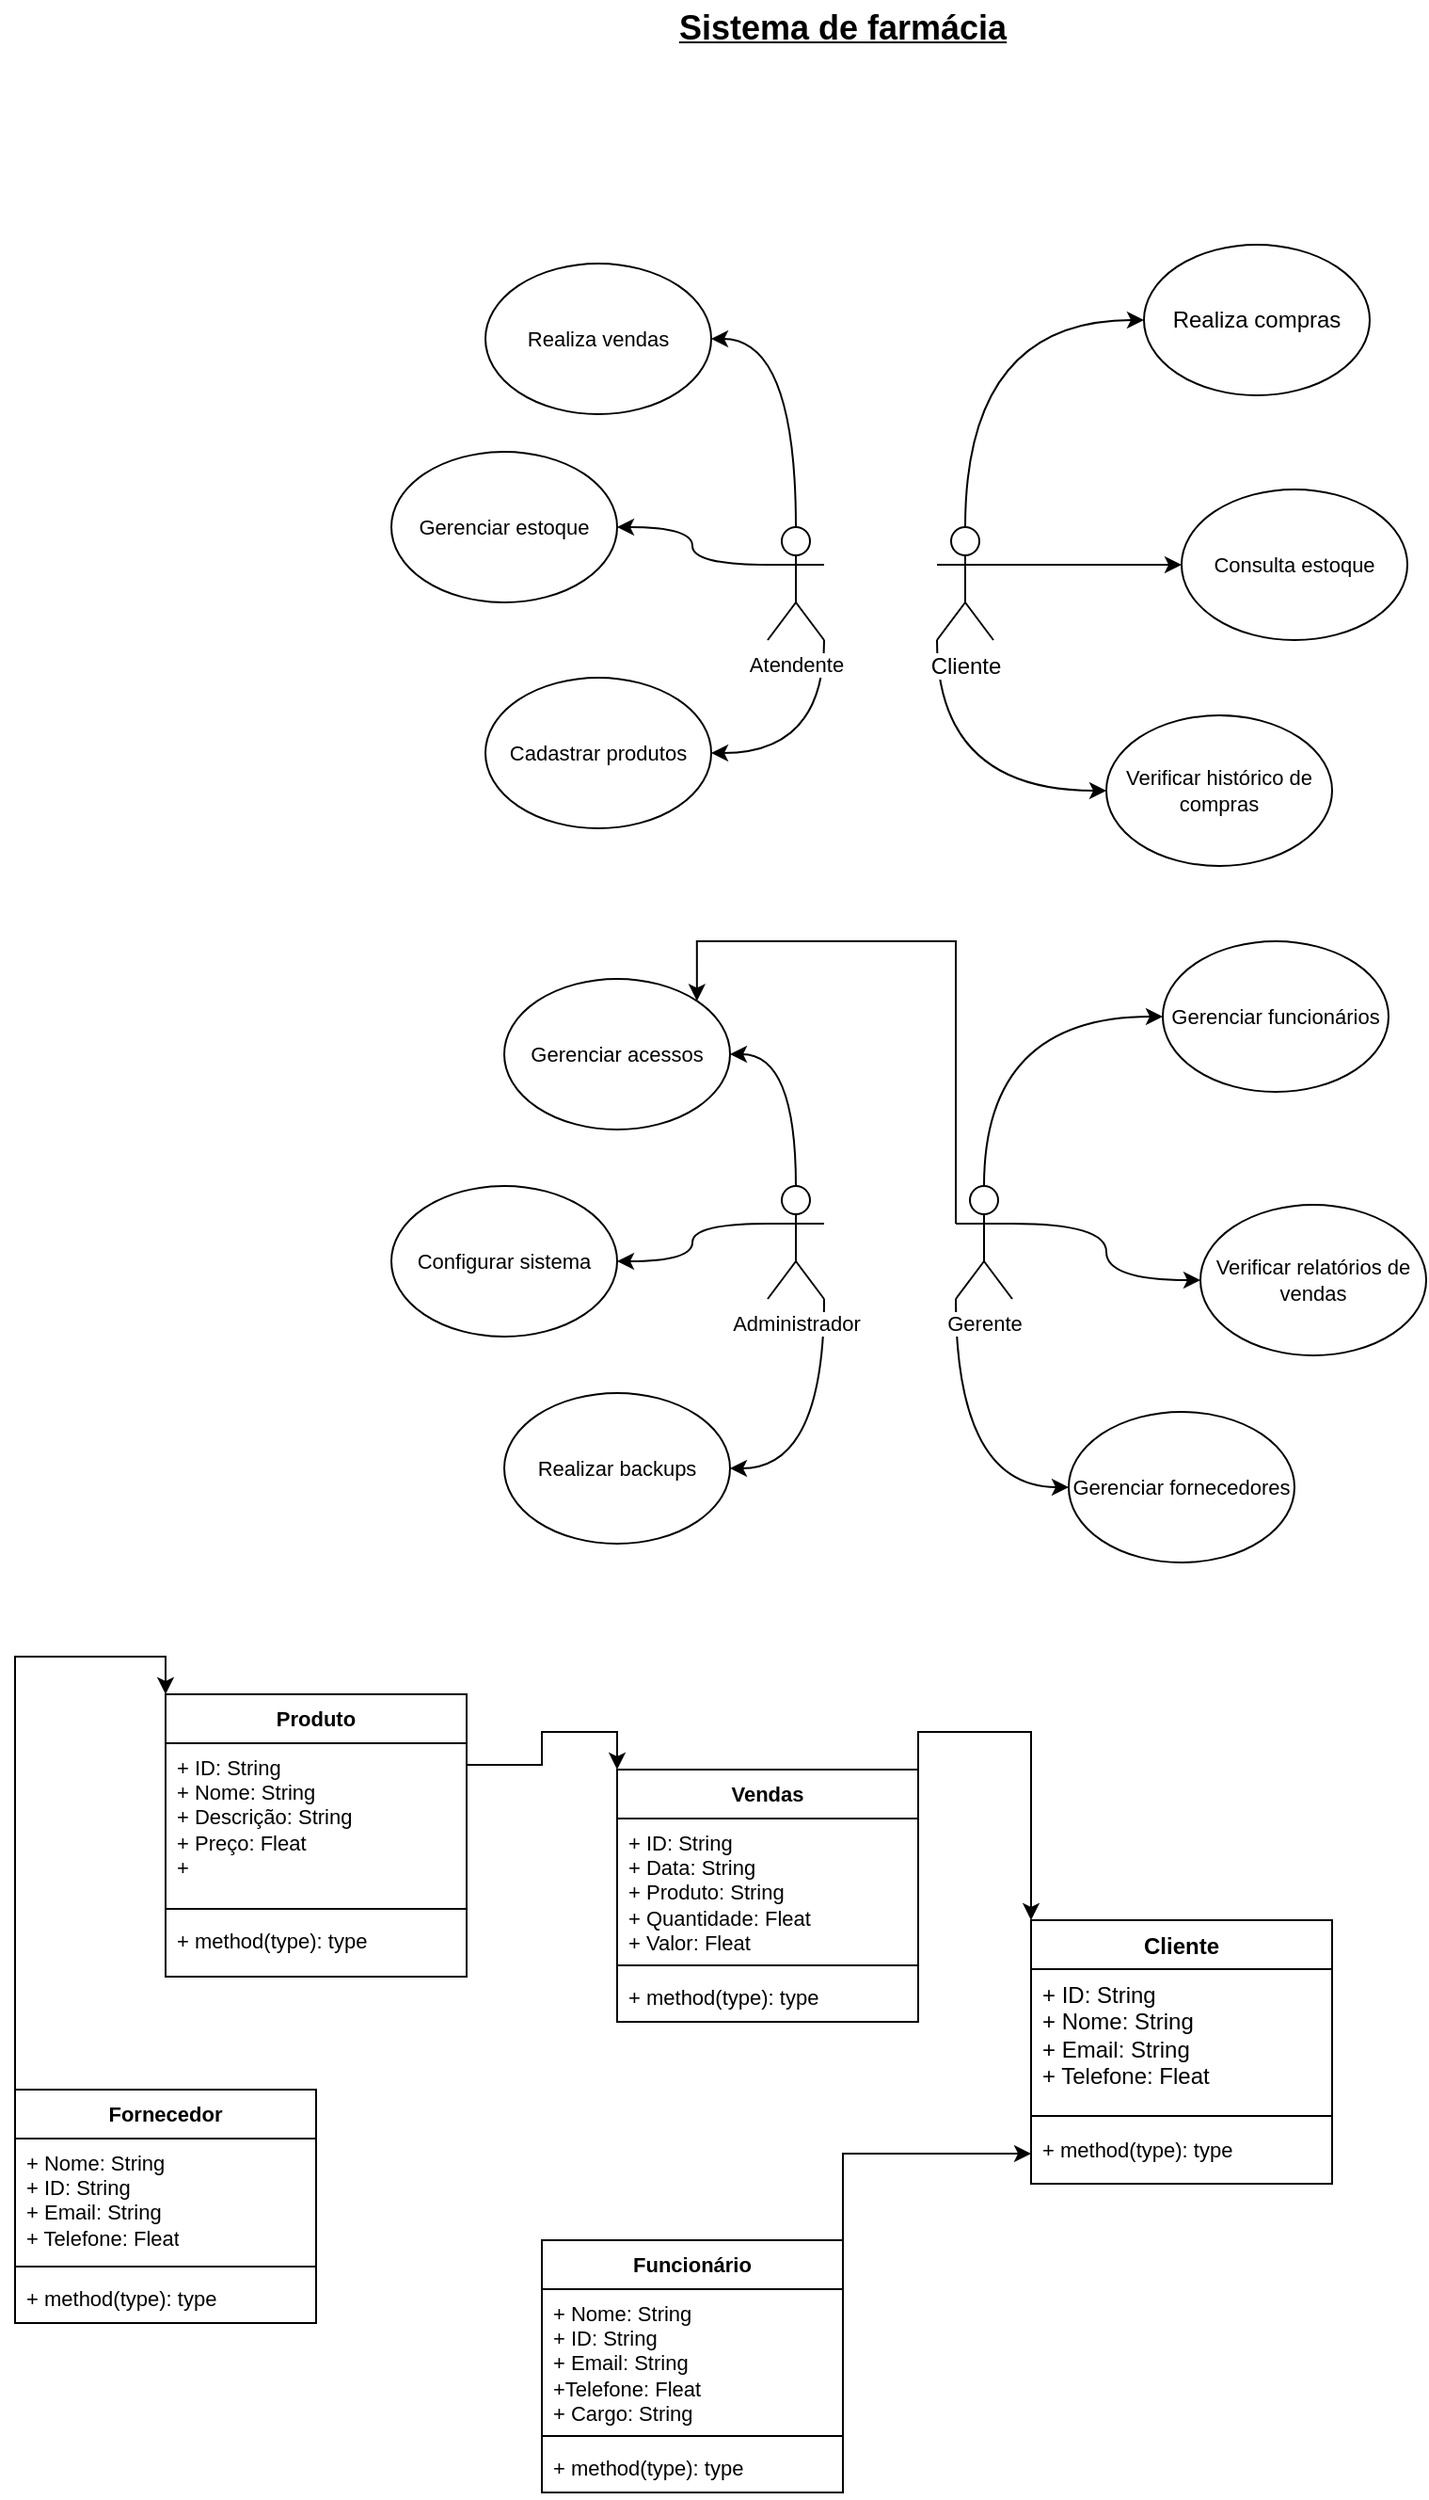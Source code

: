 <mxfile version="26.1.3" pages="4">
  <diagram id="EWXzrvQHv9XqpoHKvvZf" name="Atividade 1">
    <mxGraphModel dx="2250" dy="957" grid="1" gridSize="10" guides="1" tooltips="1" connect="1" arrows="1" fold="1" page="0" pageScale="1" pageWidth="827" pageHeight="1169" math="0" shadow="0">
      <root>
        <mxCell id="0" />
        <mxCell id="1" parent="0" />
        <mxCell id="I01gAMAHcjcyEaBbiIVX-1" value="&lt;b&gt;&lt;u&gt;&lt;font style=&quot;font-size: 18px;&quot;&gt;Sistema de farmácia&lt;/font&gt;&lt;/u&gt;&lt;/b&gt;" style="text;html=1;align=center;verticalAlign=middle;whiteSpace=wrap;rounded=0;fontFamily=Helvetica;fontSize=12;fontColor=default;labelBackgroundColor=default;" parent="1" vertex="1">
          <mxGeometry x="-720" y="-380" width="400" height="30" as="geometry" />
        </mxCell>
        <mxCell id="LHKtelVh6BifKMU-HDiX-5" style="edgeStyle=orthogonalEdgeStyle;shape=connector;rounded=0;orthogonalLoop=1;jettySize=auto;html=1;exitX=0.5;exitY=0;exitDx=0;exitDy=0;exitPerimeter=0;entryX=0;entryY=0.5;entryDx=0;entryDy=0;strokeColor=default;align=center;verticalAlign=middle;fontFamily=Helvetica;fontSize=11;fontColor=default;labelBackgroundColor=default;endArrow=classic;curved=1;" parent="1" source="I01gAMAHcjcyEaBbiIVX-2" target="LHKtelVh6BifKMU-HDiX-3" edge="1">
          <mxGeometry relative="1" as="geometry" />
        </mxCell>
        <mxCell id="LHKtelVh6BifKMU-HDiX-8" style="edgeStyle=orthogonalEdgeStyle;shape=connector;curved=1;rounded=0;orthogonalLoop=1;jettySize=auto;html=1;exitX=1;exitY=0.333;exitDx=0;exitDy=0;exitPerimeter=0;entryX=0;entryY=0.5;entryDx=0;entryDy=0;strokeColor=default;align=center;verticalAlign=middle;fontFamily=Helvetica;fontSize=11;fontColor=default;labelBackgroundColor=default;endArrow=classic;" parent="1" source="I01gAMAHcjcyEaBbiIVX-2" target="LHKtelVh6BifKMU-HDiX-6" edge="1">
          <mxGeometry relative="1" as="geometry" />
        </mxCell>
        <mxCell id="LHKtelVh6BifKMU-HDiX-14" style="edgeStyle=orthogonalEdgeStyle;shape=connector;curved=1;rounded=0;orthogonalLoop=1;jettySize=auto;html=1;exitX=0;exitY=1;exitDx=0;exitDy=0;exitPerimeter=0;entryX=0;entryY=0.5;entryDx=0;entryDy=0;strokeColor=default;align=center;verticalAlign=middle;fontFamily=Helvetica;fontSize=11;fontColor=default;labelBackgroundColor=default;endArrow=classic;" parent="1" source="I01gAMAHcjcyEaBbiIVX-2" target="LHKtelVh6BifKMU-HDiX-7" edge="1">
          <mxGeometry relative="1" as="geometry" />
        </mxCell>
        <mxCell id="I01gAMAHcjcyEaBbiIVX-2" value="Cliente" style="shape=umlActor;verticalLabelPosition=bottom;verticalAlign=top;html=1;outlineConnect=0;fontFamily=Helvetica;fontSize=12;fontColor=default;labelBackgroundColor=default;" parent="1" vertex="1">
          <mxGeometry x="-470" y="-100" width="30" height="60" as="geometry" />
        </mxCell>
        <mxCell id="LHKtelVh6BifKMU-HDiX-3" value="Realiza compras" style="ellipse;whiteSpace=wrap;html=1;" parent="1" vertex="1">
          <mxGeometry x="-360" y="-250" width="120" height="80" as="geometry" />
        </mxCell>
        <mxCell id="LHKtelVh6BifKMU-HDiX-6" value="Consulta estoque" style="ellipse;whiteSpace=wrap;html=1;fontFamily=Helvetica;fontSize=11;fontColor=default;labelBackgroundColor=none;" parent="1" vertex="1">
          <mxGeometry x="-340" y="-120" width="120" height="80" as="geometry" />
        </mxCell>
        <mxCell id="LHKtelVh6BifKMU-HDiX-7" value="Verificar histórico de compras" style="ellipse;whiteSpace=wrap;html=1;fontFamily=Helvetica;fontSize=11;fontColor=default;labelBackgroundColor=none;" parent="1" vertex="1">
          <mxGeometry x="-380" width="120" height="80" as="geometry" />
        </mxCell>
        <mxCell id="LHKtelVh6BifKMU-HDiX-39" style="edgeStyle=orthogonalEdgeStyle;shape=connector;curved=1;rounded=0;orthogonalLoop=1;jettySize=auto;html=1;exitX=0.5;exitY=0;exitDx=0;exitDy=0;exitPerimeter=0;entryX=1;entryY=0.5;entryDx=0;entryDy=0;strokeColor=default;align=center;verticalAlign=middle;fontFamily=Helvetica;fontSize=11;fontColor=default;labelBackgroundColor=default;endArrow=classic;" parent="1" source="LHKtelVh6BifKMU-HDiX-10" target="LHKtelVh6BifKMU-HDiX-11" edge="1">
          <mxGeometry relative="1" as="geometry" />
        </mxCell>
        <mxCell id="LHKtelVh6BifKMU-HDiX-40" style="edgeStyle=orthogonalEdgeStyle;shape=connector;curved=1;rounded=0;orthogonalLoop=1;jettySize=auto;html=1;exitX=0;exitY=0.333;exitDx=0;exitDy=0;exitPerimeter=0;entryX=1;entryY=0.5;entryDx=0;entryDy=0;strokeColor=default;align=center;verticalAlign=middle;fontFamily=Helvetica;fontSize=11;fontColor=default;labelBackgroundColor=default;endArrow=classic;" parent="1" source="LHKtelVh6BifKMU-HDiX-10" target="LHKtelVh6BifKMU-HDiX-12" edge="1">
          <mxGeometry relative="1" as="geometry" />
        </mxCell>
        <mxCell id="LHKtelVh6BifKMU-HDiX-41" style="edgeStyle=orthogonalEdgeStyle;shape=connector;curved=1;rounded=0;orthogonalLoop=1;jettySize=auto;html=1;exitX=1;exitY=1;exitDx=0;exitDy=0;exitPerimeter=0;entryX=1;entryY=0.5;entryDx=0;entryDy=0;strokeColor=default;align=center;verticalAlign=middle;fontFamily=Helvetica;fontSize=11;fontColor=default;labelBackgroundColor=default;endArrow=classic;" parent="1" source="LHKtelVh6BifKMU-HDiX-10" target="LHKtelVh6BifKMU-HDiX-13" edge="1">
          <mxGeometry relative="1" as="geometry" />
        </mxCell>
        <mxCell id="LHKtelVh6BifKMU-HDiX-10" value="Atendente" style="shape=umlActor;verticalLabelPosition=bottom;verticalAlign=top;html=1;outlineConnect=0;fontFamily=Helvetica;fontSize=11;fontColor=default;labelBackgroundColor=default;" parent="1" vertex="1">
          <mxGeometry x="-560" y="-100" width="30" height="60" as="geometry" />
        </mxCell>
        <mxCell id="LHKtelVh6BifKMU-HDiX-11" value="Realiza vendas" style="ellipse;whiteSpace=wrap;html=1;fontFamily=Helvetica;fontSize=11;fontColor=default;labelBackgroundColor=none;" parent="1" vertex="1">
          <mxGeometry x="-710" y="-240" width="120" height="80" as="geometry" />
        </mxCell>
        <mxCell id="LHKtelVh6BifKMU-HDiX-12" value="Gerenciar estoque" style="ellipse;whiteSpace=wrap;html=1;fontFamily=Helvetica;fontSize=11;fontColor=default;labelBackgroundColor=none;" parent="1" vertex="1">
          <mxGeometry x="-760" y="-140" width="120" height="80" as="geometry" />
        </mxCell>
        <mxCell id="LHKtelVh6BifKMU-HDiX-13" value="Cadastrar produtos" style="ellipse;whiteSpace=wrap;html=1;fontFamily=Helvetica;fontSize=11;fontColor=default;labelBackgroundColor=none;" parent="1" vertex="1">
          <mxGeometry x="-710" y="-20" width="120" height="80" as="geometry" />
        </mxCell>
        <mxCell id="LHKtelVh6BifKMU-HDiX-18" value="Gerenciar funcionários" style="ellipse;whiteSpace=wrap;html=1;fontFamily=Helvetica;fontSize=11;fontColor=default;labelBackgroundColor=none;" parent="1" vertex="1">
          <mxGeometry x="-350" y="120" width="120" height="80" as="geometry" />
        </mxCell>
        <mxCell id="LHKtelVh6BifKMU-HDiX-22" style="edgeStyle=orthogonalEdgeStyle;shape=connector;curved=1;rounded=0;orthogonalLoop=1;jettySize=auto;html=1;exitX=0.5;exitY=0;exitDx=0;exitDy=0;exitPerimeter=0;entryX=0;entryY=0.5;entryDx=0;entryDy=0;strokeColor=default;align=center;verticalAlign=middle;fontFamily=Helvetica;fontSize=11;fontColor=default;labelBackgroundColor=default;endArrow=classic;" parent="1" source="LHKtelVh6BifKMU-HDiX-19" target="LHKtelVh6BifKMU-HDiX-18" edge="1">
          <mxGeometry relative="1" as="geometry" />
        </mxCell>
        <mxCell id="LHKtelVh6BifKMU-HDiX-23" style="edgeStyle=orthogonalEdgeStyle;shape=connector;curved=1;rounded=0;orthogonalLoop=1;jettySize=auto;html=1;exitX=1;exitY=0.333;exitDx=0;exitDy=0;exitPerimeter=0;entryX=0;entryY=0.5;entryDx=0;entryDy=0;strokeColor=default;align=center;verticalAlign=middle;fontFamily=Helvetica;fontSize=11;fontColor=default;labelBackgroundColor=default;endArrow=classic;" parent="1" source="LHKtelVh6BifKMU-HDiX-19" target="LHKtelVh6BifKMU-HDiX-20" edge="1">
          <mxGeometry relative="1" as="geometry" />
        </mxCell>
        <mxCell id="LHKtelVh6BifKMU-HDiX-24" style="edgeStyle=orthogonalEdgeStyle;shape=connector;curved=1;rounded=0;orthogonalLoop=1;jettySize=auto;html=1;exitX=0;exitY=1;exitDx=0;exitDy=0;exitPerimeter=0;entryX=0;entryY=0.5;entryDx=0;entryDy=0;strokeColor=default;align=center;verticalAlign=middle;fontFamily=Helvetica;fontSize=11;fontColor=default;labelBackgroundColor=default;endArrow=classic;" parent="1" source="LHKtelVh6BifKMU-HDiX-19" target="LHKtelVh6BifKMU-HDiX-21" edge="1">
          <mxGeometry relative="1" as="geometry" />
        </mxCell>
        <mxCell id="8uTIPEo8amy71G5aUK6J-20" style="edgeStyle=orthogonalEdgeStyle;shape=connector;rounded=0;orthogonalLoop=1;jettySize=auto;html=1;exitX=0;exitY=0.333;exitDx=0;exitDy=0;exitPerimeter=0;entryX=1;entryY=0;entryDx=0;entryDy=0;strokeColor=default;align=center;verticalAlign=middle;fontFamily=Helvetica;fontSize=11;fontColor=default;labelBackgroundColor=default;endArrow=classic;" edge="1" parent="1" source="LHKtelVh6BifKMU-HDiX-19" target="LHKtelVh6BifKMU-HDiX-29">
          <mxGeometry relative="1" as="geometry">
            <Array as="points">
              <mxPoint x="-460" y="120" />
              <mxPoint x="-598" y="120" />
            </Array>
          </mxGeometry>
        </mxCell>
        <mxCell id="LHKtelVh6BifKMU-HDiX-19" value="Gerente" style="shape=umlActor;verticalLabelPosition=bottom;verticalAlign=top;html=1;outlineConnect=0;fontFamily=Helvetica;fontSize=11;fontColor=default;labelBackgroundColor=default;" parent="1" vertex="1">
          <mxGeometry x="-460" y="250" width="30" height="60" as="geometry" />
        </mxCell>
        <mxCell id="LHKtelVh6BifKMU-HDiX-20" value="Verificar relatórios de vendas" style="ellipse;whiteSpace=wrap;html=1;fontFamily=Helvetica;fontSize=11;fontColor=default;labelBackgroundColor=none;" parent="1" vertex="1">
          <mxGeometry x="-330" y="260" width="120" height="80" as="geometry" />
        </mxCell>
        <mxCell id="LHKtelVh6BifKMU-HDiX-21" value="Gerenciar fornecedores" style="ellipse;whiteSpace=wrap;html=1;fontFamily=Helvetica;fontSize=11;fontColor=default;labelBackgroundColor=none;" parent="1" vertex="1">
          <mxGeometry x="-400" y="370" width="120" height="80" as="geometry" />
        </mxCell>
        <mxCell id="LHKtelVh6BifKMU-HDiX-35" style="edgeStyle=orthogonalEdgeStyle;shape=connector;curved=1;rounded=0;orthogonalLoop=1;jettySize=auto;html=1;exitX=0.5;exitY=0;exitDx=0;exitDy=0;exitPerimeter=0;entryX=1;entryY=0.5;entryDx=0;entryDy=0;strokeColor=default;align=center;verticalAlign=middle;fontFamily=Helvetica;fontSize=11;fontColor=default;labelBackgroundColor=default;endArrow=classic;" parent="1" source="LHKtelVh6BifKMU-HDiX-28" target="LHKtelVh6BifKMU-HDiX-29" edge="1">
          <mxGeometry relative="1" as="geometry" />
        </mxCell>
        <mxCell id="LHKtelVh6BifKMU-HDiX-36" style="edgeStyle=orthogonalEdgeStyle;shape=connector;curved=1;rounded=0;orthogonalLoop=1;jettySize=auto;html=1;exitX=0;exitY=0.333;exitDx=0;exitDy=0;exitPerimeter=0;entryX=1;entryY=0.5;entryDx=0;entryDy=0;strokeColor=default;align=center;verticalAlign=middle;fontFamily=Helvetica;fontSize=11;fontColor=default;labelBackgroundColor=default;endArrow=classic;" parent="1" source="LHKtelVh6BifKMU-HDiX-28" target="LHKtelVh6BifKMU-HDiX-30" edge="1">
          <mxGeometry relative="1" as="geometry" />
        </mxCell>
        <mxCell id="LHKtelVh6BifKMU-HDiX-38" style="edgeStyle=orthogonalEdgeStyle;shape=connector;curved=1;rounded=0;orthogonalLoop=1;jettySize=auto;html=1;exitX=1;exitY=1;exitDx=0;exitDy=0;exitPerimeter=0;entryX=1;entryY=0.5;entryDx=0;entryDy=0;strokeColor=default;align=center;verticalAlign=middle;fontFamily=Helvetica;fontSize=11;fontColor=default;labelBackgroundColor=default;endArrow=classic;" parent="1" source="LHKtelVh6BifKMU-HDiX-28" target="LHKtelVh6BifKMU-HDiX-31" edge="1">
          <mxGeometry relative="1" as="geometry" />
        </mxCell>
        <mxCell id="LHKtelVh6BifKMU-HDiX-28" value="Administrador" style="shape=umlActor;verticalLabelPosition=bottom;verticalAlign=top;html=1;outlineConnect=0;fontFamily=Helvetica;fontSize=11;fontColor=default;labelBackgroundColor=default;" parent="1" vertex="1">
          <mxGeometry x="-560" y="250" width="30" height="60" as="geometry" />
        </mxCell>
        <mxCell id="LHKtelVh6BifKMU-HDiX-29" value="Gerenciar acessos" style="ellipse;whiteSpace=wrap;html=1;fontFamily=Helvetica;fontSize=11;fontColor=default;labelBackgroundColor=none;" parent="1" vertex="1">
          <mxGeometry x="-700" y="140" width="120" height="80" as="geometry" />
        </mxCell>
        <mxCell id="LHKtelVh6BifKMU-HDiX-30" value="Configurar sistema" style="ellipse;whiteSpace=wrap;html=1;fontFamily=Helvetica;fontSize=11;fontColor=default;labelBackgroundColor=none;" parent="1" vertex="1">
          <mxGeometry x="-760" y="250" width="120" height="80" as="geometry" />
        </mxCell>
        <mxCell id="LHKtelVh6BifKMU-HDiX-31" value="Realizar backups" style="ellipse;whiteSpace=wrap;html=1;fontFamily=Helvetica;fontSize=11;fontColor=default;labelBackgroundColor=none;" parent="1" vertex="1">
          <mxGeometry x="-700" y="360" width="120" height="80" as="geometry" />
        </mxCell>
        <mxCell id="8uTIPEo8amy71G5aUK6J-7" style="edgeStyle=orthogonalEdgeStyle;shape=connector;rounded=0;orthogonalLoop=1;jettySize=auto;html=1;exitX=1;exitY=0.25;exitDx=0;exitDy=0;entryX=0;entryY=0;entryDx=0;entryDy=0;strokeColor=default;align=center;verticalAlign=middle;fontFamily=Helvetica;fontSize=11;fontColor=default;labelBackgroundColor=default;endArrow=classic;" edge="1" parent="1" source="LHKtelVh6BifKMU-HDiX-42" target="LHKtelVh6BifKMU-HDiX-46">
          <mxGeometry relative="1" as="geometry" />
        </mxCell>
        <mxCell id="LHKtelVh6BifKMU-HDiX-42" value="Produto" style="swimlane;fontStyle=1;align=center;verticalAlign=top;childLayout=stackLayout;horizontal=1;startSize=26;horizontalStack=0;resizeParent=1;resizeParentMax=0;resizeLast=0;collapsible=1;marginBottom=0;whiteSpace=wrap;html=1;fontFamily=Helvetica;fontSize=11;fontColor=default;labelBackgroundColor=default;" parent="1" vertex="1">
          <mxGeometry x="-880" y="520" width="160" height="150" as="geometry" />
        </mxCell>
        <mxCell id="LHKtelVh6BifKMU-HDiX-43" value="+ ID: String&lt;div&gt;+ Nome: String&lt;/div&gt;&lt;div&gt;+ Descrição: String&lt;/div&gt;&lt;div&gt;+ Preço: Fleat&lt;/div&gt;&lt;div&gt;+&amp;nbsp;&lt;/div&gt;" style="text;strokeColor=none;fillColor=none;align=left;verticalAlign=top;spacingLeft=4;spacingRight=4;overflow=hidden;rotatable=0;points=[[0,0.5],[1,0.5]];portConstraint=eastwest;whiteSpace=wrap;html=1;fontFamily=Helvetica;fontSize=11;fontColor=default;labelBackgroundColor=default;labelBorderColor=none;" parent="LHKtelVh6BifKMU-HDiX-42" vertex="1">
          <mxGeometry y="26" width="160" height="84" as="geometry" />
        </mxCell>
        <mxCell id="LHKtelVh6BifKMU-HDiX-44" value="" style="line;strokeWidth=1;fillColor=none;align=left;verticalAlign=middle;spacingTop=-1;spacingLeft=3;spacingRight=3;rotatable=0;labelPosition=right;points=[];portConstraint=eastwest;strokeColor=inherit;fontFamily=Helvetica;fontSize=11;fontColor=default;labelBackgroundColor=default;" parent="LHKtelVh6BifKMU-HDiX-42" vertex="1">
          <mxGeometry y="110" width="160" height="8" as="geometry" />
        </mxCell>
        <mxCell id="LHKtelVh6BifKMU-HDiX-45" value="+ method(type): type" style="text;strokeColor=none;fillColor=none;align=left;verticalAlign=top;spacingLeft=4;spacingRight=4;overflow=hidden;rotatable=0;points=[[0,0.5],[1,0.5]];portConstraint=eastwest;whiteSpace=wrap;html=1;fontFamily=Helvetica;fontSize=11;fontColor=default;labelBackgroundColor=default;" parent="LHKtelVh6BifKMU-HDiX-42" vertex="1">
          <mxGeometry y="118" width="160" height="32" as="geometry" />
        </mxCell>
        <mxCell id="8uTIPEo8amy71G5aUK6J-8" style="edgeStyle=orthogonalEdgeStyle;shape=connector;rounded=0;orthogonalLoop=1;jettySize=auto;html=1;exitX=1;exitY=0;exitDx=0;exitDy=0;entryX=0;entryY=0;entryDx=0;entryDy=0;strokeColor=default;align=center;verticalAlign=middle;fontFamily=Helvetica;fontSize=11;fontColor=default;labelBackgroundColor=default;endArrow=classic;" edge="1" parent="1" source="LHKtelVh6BifKMU-HDiX-46" target="8uTIPEo8amy71G5aUK6J-2">
          <mxGeometry relative="1" as="geometry" />
        </mxCell>
        <mxCell id="LHKtelVh6BifKMU-HDiX-46" value="Vendas" style="swimlane;fontStyle=1;align=center;verticalAlign=top;childLayout=stackLayout;horizontal=1;startSize=26;horizontalStack=0;resizeParent=1;resizeParentMax=0;resizeLast=0;collapsible=1;marginBottom=0;whiteSpace=wrap;html=1;fontFamily=Helvetica;fontSize=11;fontColor=default;labelBackgroundColor=default;" parent="1" vertex="1">
          <mxGeometry x="-640" y="560" width="160" height="134" as="geometry" />
        </mxCell>
        <mxCell id="LHKtelVh6BifKMU-HDiX-47" value="+ ID: String&lt;div&gt;+ Data: String&lt;/div&gt;&lt;div&gt;+ Produto: String&lt;/div&gt;&lt;div&gt;+ Quantidade: Fleat&lt;/div&gt;&lt;div&gt;+ Valor: Fleat&lt;/div&gt;" style="text;strokeColor=none;fillColor=none;align=left;verticalAlign=top;spacingLeft=4;spacingRight=4;overflow=hidden;rotatable=0;points=[[0,0.5],[1,0.5]];portConstraint=eastwest;whiteSpace=wrap;html=1;fontFamily=Helvetica;fontSize=11;fontColor=default;labelBackgroundColor=default;" parent="LHKtelVh6BifKMU-HDiX-46" vertex="1">
          <mxGeometry y="26" width="160" height="74" as="geometry" />
        </mxCell>
        <mxCell id="LHKtelVh6BifKMU-HDiX-48" value="" style="line;strokeWidth=1;fillColor=none;align=left;verticalAlign=middle;spacingTop=-1;spacingLeft=3;spacingRight=3;rotatable=0;labelPosition=right;points=[];portConstraint=eastwest;strokeColor=inherit;fontFamily=Helvetica;fontSize=11;fontColor=default;labelBackgroundColor=default;" parent="LHKtelVh6BifKMU-HDiX-46" vertex="1">
          <mxGeometry y="100" width="160" height="8" as="geometry" />
        </mxCell>
        <mxCell id="LHKtelVh6BifKMU-HDiX-49" value="+ method(type): type" style="text;strokeColor=none;fillColor=none;align=left;verticalAlign=top;spacingLeft=4;spacingRight=4;overflow=hidden;rotatable=0;points=[[0,0.5],[1,0.5]];portConstraint=eastwest;whiteSpace=wrap;html=1;fontFamily=Helvetica;fontSize=11;fontColor=default;labelBackgroundColor=default;" parent="LHKtelVh6BifKMU-HDiX-46" vertex="1">
          <mxGeometry y="108" width="160" height="26" as="geometry" />
        </mxCell>
        <mxCell id="8uTIPEo8amy71G5aUK6J-2" value="Cliente" style="swimlane;fontStyle=1;align=center;verticalAlign=top;childLayout=stackLayout;horizontal=1;startSize=26;horizontalStack=0;resizeParent=1;resizeParentMax=0;resizeLast=0;collapsible=1;marginBottom=0;whiteSpace=wrap;html=1;" vertex="1" parent="1">
          <mxGeometry x="-420" y="640" width="160" height="140" as="geometry" />
        </mxCell>
        <mxCell id="8uTIPEo8amy71G5aUK6J-3" value="+ ID: String&lt;div&gt;+ Nome: String&lt;/div&gt;&lt;div&gt;+ Email: String&lt;/div&gt;&lt;div&gt;+ Telefone: Fleat&lt;/div&gt;" style="text;strokeColor=none;fillColor=none;align=left;verticalAlign=top;spacingLeft=4;spacingRight=4;overflow=hidden;rotatable=0;points=[[0,0.5],[1,0.5]];portConstraint=eastwest;whiteSpace=wrap;html=1;" vertex="1" parent="8uTIPEo8amy71G5aUK6J-2">
          <mxGeometry y="26" width="160" height="74" as="geometry" />
        </mxCell>
        <mxCell id="8uTIPEo8amy71G5aUK6J-4" value="" style="line;strokeWidth=1;fillColor=none;align=left;verticalAlign=middle;spacingTop=-1;spacingLeft=3;spacingRight=3;rotatable=0;labelPosition=right;points=[];portConstraint=eastwest;strokeColor=inherit;" vertex="1" parent="8uTIPEo8amy71G5aUK6J-2">
          <mxGeometry y="100" width="160" height="8" as="geometry" />
        </mxCell>
        <mxCell id="8uTIPEo8amy71G5aUK6J-5" value="&lt;span style=&quot;font-size: 11px;&quot;&gt;+ method(type): type&lt;/span&gt;" style="text;strokeColor=none;fillColor=none;align=left;verticalAlign=top;spacingLeft=4;spacingRight=4;overflow=hidden;rotatable=0;points=[[0,0.5],[1,0.5]];portConstraint=eastwest;whiteSpace=wrap;html=1;" vertex="1" parent="8uTIPEo8amy71G5aUK6J-2">
          <mxGeometry y="108" width="160" height="32" as="geometry" />
        </mxCell>
        <mxCell id="8uTIPEo8amy71G5aUK6J-13" style="edgeStyle=orthogonalEdgeStyle;shape=connector;rounded=0;orthogonalLoop=1;jettySize=auto;html=1;exitX=0;exitY=0;exitDx=0;exitDy=0;entryX=0;entryY=0;entryDx=0;entryDy=0;strokeColor=default;align=center;verticalAlign=middle;fontFamily=Helvetica;fontSize=11;fontColor=default;labelBackgroundColor=default;endArrow=classic;" edge="1" parent="1" source="8uTIPEo8amy71G5aUK6J-9" target="LHKtelVh6BifKMU-HDiX-42">
          <mxGeometry relative="1" as="geometry" />
        </mxCell>
        <mxCell id="8uTIPEo8amy71G5aUK6J-9" value="Fornecedor" style="swimlane;fontStyle=1;align=center;verticalAlign=top;childLayout=stackLayout;horizontal=1;startSize=26;horizontalStack=0;resizeParent=1;resizeParentMax=0;resizeLast=0;collapsible=1;marginBottom=0;whiteSpace=wrap;html=1;fontFamily=Helvetica;fontSize=11;fontColor=default;labelBackgroundColor=default;" vertex="1" parent="1">
          <mxGeometry x="-960" y="730" width="160" height="124" as="geometry" />
        </mxCell>
        <mxCell id="8uTIPEo8amy71G5aUK6J-10" value="+ Nome: String&lt;div&gt;+ ID: String&lt;/div&gt;&lt;div&gt;+ Email: String&lt;/div&gt;&lt;div&gt;+ Telefone: Fleat&lt;/div&gt;" style="text;strokeColor=none;fillColor=none;align=left;verticalAlign=top;spacingLeft=4;spacingRight=4;overflow=hidden;rotatable=0;points=[[0,0.5],[1,0.5]];portConstraint=eastwest;whiteSpace=wrap;html=1;fontFamily=Helvetica;fontSize=11;fontColor=default;labelBackgroundColor=default;" vertex="1" parent="8uTIPEo8amy71G5aUK6J-9">
          <mxGeometry y="26" width="160" height="64" as="geometry" />
        </mxCell>
        <mxCell id="8uTIPEo8amy71G5aUK6J-11" value="" style="line;strokeWidth=1;fillColor=none;align=left;verticalAlign=middle;spacingTop=-1;spacingLeft=3;spacingRight=3;rotatable=0;labelPosition=right;points=[];portConstraint=eastwest;strokeColor=inherit;fontFamily=Helvetica;fontSize=11;fontColor=default;labelBackgroundColor=default;" vertex="1" parent="8uTIPEo8amy71G5aUK6J-9">
          <mxGeometry y="90" width="160" height="8" as="geometry" />
        </mxCell>
        <mxCell id="8uTIPEo8amy71G5aUK6J-12" value="+ method(type): type" style="text;strokeColor=none;fillColor=none;align=left;verticalAlign=top;spacingLeft=4;spacingRight=4;overflow=hidden;rotatable=0;points=[[0,0.5],[1,0.5]];portConstraint=eastwest;whiteSpace=wrap;html=1;fontFamily=Helvetica;fontSize=11;fontColor=default;labelBackgroundColor=default;" vertex="1" parent="8uTIPEo8amy71G5aUK6J-9">
          <mxGeometry y="98" width="160" height="26" as="geometry" />
        </mxCell>
        <mxCell id="8uTIPEo8amy71G5aUK6J-19" style="edgeStyle=orthogonalEdgeStyle;shape=connector;rounded=0;orthogonalLoop=1;jettySize=auto;html=1;exitX=1;exitY=0;exitDx=0;exitDy=0;entryX=0;entryY=0.5;entryDx=0;entryDy=0;strokeColor=default;align=center;verticalAlign=middle;fontFamily=Helvetica;fontSize=11;fontColor=default;labelBackgroundColor=default;endArrow=classic;" edge="1" parent="1" source="8uTIPEo8amy71G5aUK6J-15" target="8uTIPEo8amy71G5aUK6J-5">
          <mxGeometry relative="1" as="geometry" />
        </mxCell>
        <mxCell id="8uTIPEo8amy71G5aUK6J-15" value="Funcionário" style="swimlane;fontStyle=1;align=center;verticalAlign=top;childLayout=stackLayout;horizontal=1;startSize=26;horizontalStack=0;resizeParent=1;resizeParentMax=0;resizeLast=0;collapsible=1;marginBottom=0;whiteSpace=wrap;html=1;fontFamily=Helvetica;fontSize=11;fontColor=default;labelBackgroundColor=default;" vertex="1" parent="1">
          <mxGeometry x="-680" y="810" width="160" height="134" as="geometry" />
        </mxCell>
        <mxCell id="8uTIPEo8amy71G5aUK6J-16" value="+ Nome: String&lt;div&gt;+ ID: String&lt;/div&gt;&lt;div&gt;+ Email: String&lt;/div&gt;&lt;div&gt;+Telefone: Fleat&lt;/div&gt;&lt;div&gt;+ Cargo: String&lt;/div&gt;" style="text;strokeColor=none;fillColor=none;align=left;verticalAlign=top;spacingLeft=4;spacingRight=4;overflow=hidden;rotatable=0;points=[[0,0.5],[1,0.5]];portConstraint=eastwest;whiteSpace=wrap;html=1;fontFamily=Helvetica;fontSize=11;fontColor=default;labelBackgroundColor=default;" vertex="1" parent="8uTIPEo8amy71G5aUK6J-15">
          <mxGeometry y="26" width="160" height="74" as="geometry" />
        </mxCell>
        <mxCell id="8uTIPEo8amy71G5aUK6J-17" value="" style="line;strokeWidth=1;fillColor=none;align=left;verticalAlign=middle;spacingTop=-1;spacingLeft=3;spacingRight=3;rotatable=0;labelPosition=right;points=[];portConstraint=eastwest;strokeColor=inherit;fontFamily=Helvetica;fontSize=11;fontColor=default;labelBackgroundColor=default;" vertex="1" parent="8uTIPEo8amy71G5aUK6J-15">
          <mxGeometry y="100" width="160" height="8" as="geometry" />
        </mxCell>
        <mxCell id="8uTIPEo8amy71G5aUK6J-18" value="+ method(type): type" style="text;strokeColor=none;fillColor=none;align=left;verticalAlign=top;spacingLeft=4;spacingRight=4;overflow=hidden;rotatable=0;points=[[0,0.5],[1,0.5]];portConstraint=eastwest;whiteSpace=wrap;html=1;fontFamily=Helvetica;fontSize=11;fontColor=default;labelBackgroundColor=default;" vertex="1" parent="8uTIPEo8amy71G5aUK6J-15">
          <mxGeometry y="108" width="160" height="26" as="geometry" />
        </mxCell>
      </root>
    </mxGraphModel>
  </diagram>
  <diagram id="IXz0Fq-93dmHNVotsP2l" name="Atividades 2">
    <mxGraphModel dx="1400" dy="578" grid="1" gridSize="10" guides="1" tooltips="1" connect="1" arrows="1" fold="1" page="0" pageScale="1" pageWidth="827" pageHeight="1169" background="none" math="0" shadow="0">
      <root>
        <mxCell id="0" />
        <mxCell id="1" parent="0" />
        <mxCell id="ixa3YY2Df2AxevoGgN18-13" style="edgeStyle=orthogonalEdgeStyle;shape=connector;curved=1;rounded=0;orthogonalLoop=1;jettySize=auto;html=1;exitX=0.5;exitY=0;exitDx=0;exitDy=0;exitPerimeter=0;entryX=0;entryY=0.5;entryDx=0;entryDy=0;align=center;verticalAlign=middle;fontFamily=Helvetica;fontSize=12;fontColor=default;labelBackgroundColor=none;startSize=8;endArrow=classic;endSize=8;" parent="1" source="ixa3YY2Df2AxevoGgN18-1" target="ixa3YY2Df2AxevoGgN18-2" edge="1">
          <mxGeometry relative="1" as="geometry" />
        </mxCell>
        <mxCell id="ixa3YY2Df2AxevoGgN18-14" style="edgeStyle=orthogonalEdgeStyle;shape=connector;curved=1;rounded=0;orthogonalLoop=1;jettySize=auto;html=1;exitX=1;exitY=0.333;exitDx=0;exitDy=0;exitPerimeter=0;entryX=0;entryY=0.5;entryDx=0;entryDy=0;align=center;verticalAlign=middle;fontFamily=Helvetica;fontSize=12;fontColor=default;labelBackgroundColor=none;startSize=8;endArrow=classic;endSize=8;" parent="1" source="ixa3YY2Df2AxevoGgN18-1" target="ixa3YY2Df2AxevoGgN18-3" edge="1">
          <mxGeometry relative="1" as="geometry" />
        </mxCell>
        <mxCell id="ixa3YY2Df2AxevoGgN18-15" style="edgeStyle=orthogonalEdgeStyle;shape=connector;curved=1;rounded=0;orthogonalLoop=1;jettySize=auto;html=1;exitX=1;exitY=1;exitDx=0;exitDy=0;exitPerimeter=0;entryX=0;entryY=0;entryDx=0;entryDy=0;align=center;verticalAlign=middle;fontFamily=Helvetica;fontSize=12;fontColor=default;labelBackgroundColor=none;startSize=8;endArrow=classic;endSize=8;" parent="1" source="ixa3YY2Df2AxevoGgN18-1" target="ixa3YY2Df2AxevoGgN18-4" edge="1">
          <mxGeometry relative="1" as="geometry" />
        </mxCell>
        <mxCell id="ixa3YY2Df2AxevoGgN18-1" value="Aluno" style="shape=umlActor;verticalLabelPosition=bottom;verticalAlign=top;html=1;outlineConnect=0;labelBackgroundColor=none;" parent="1" vertex="1">
          <mxGeometry x="30" y="260" width="30" height="60" as="geometry" />
        </mxCell>
        <mxCell id="ixa3YY2Df2AxevoGgN18-2" value="Cadastro" style="ellipse;whiteSpace=wrap;html=1;labelBackgroundColor=none;" parent="1" vertex="1">
          <mxGeometry x="100" y="110" width="120" height="80" as="geometry" />
        </mxCell>
        <mxCell id="ixa3YY2Df2AxevoGgN18-3" value="Aulas" style="ellipse;whiteSpace=wrap;html=1;labelBackgroundColor=none;" parent="1" vertex="1">
          <mxGeometry x="120" y="210" width="120" height="80" as="geometry" />
        </mxCell>
        <mxCell id="ixa3YY2Df2AxevoGgN18-4" value="Consultar horários" style="ellipse;whiteSpace=wrap;html=1;labelBackgroundColor=none;" parent="1" vertex="1">
          <mxGeometry x="100" y="310" width="120" height="80" as="geometry" />
        </mxCell>
        <mxCell id="ixa3YY2Df2AxevoGgN18-16" style="edgeStyle=orthogonalEdgeStyle;shape=connector;curved=1;rounded=0;orthogonalLoop=1;jettySize=auto;html=1;exitX=0.5;exitY=0;exitDx=0;exitDy=0;exitPerimeter=0;entryX=1;entryY=0.5;entryDx=0;entryDy=0;align=center;verticalAlign=middle;fontFamily=Helvetica;fontSize=12;fontColor=default;labelBackgroundColor=none;startSize=8;endArrow=classic;endSize=8;" parent="1" source="ixa3YY2Df2AxevoGgN18-5" target="ixa3YY2Df2AxevoGgN18-6" edge="1">
          <mxGeometry relative="1" as="geometry" />
        </mxCell>
        <mxCell id="ixa3YY2Df2AxevoGgN18-17" style="edgeStyle=orthogonalEdgeStyle;shape=connector;curved=1;rounded=0;orthogonalLoop=1;jettySize=auto;html=1;exitX=0;exitY=0.333;exitDx=0;exitDy=0;exitPerimeter=0;entryX=1;entryY=0.5;entryDx=0;entryDy=0;align=center;verticalAlign=middle;fontFamily=Helvetica;fontSize=12;fontColor=default;labelBackgroundColor=none;startSize=8;endArrow=classic;endSize=8;" parent="1" source="ixa3YY2Df2AxevoGgN18-5" target="ixa3YY2Df2AxevoGgN18-7" edge="1">
          <mxGeometry relative="1" as="geometry" />
        </mxCell>
        <mxCell id="ixa3YY2Df2AxevoGgN18-5" value="Instrutor" style="shape=umlActor;verticalLabelPosition=bottom;verticalAlign=top;html=1;outlineConnect=0;labelBackgroundColor=none;" parent="1" vertex="1">
          <mxGeometry x="460" y="240" width="30" height="60" as="geometry" />
        </mxCell>
        <mxCell id="ixa3YY2Df2AxevoGgN18-6" value="Criar treinos" style="ellipse;whiteSpace=wrap;html=1;labelBackgroundColor=none;" parent="1" vertex="1">
          <mxGeometry x="280" y="140" width="120" height="80" as="geometry" />
        </mxCell>
        <mxCell id="ixa3YY2Df2AxevoGgN18-7" value="Frequência" style="ellipse;whiteSpace=wrap;html=1;labelBackgroundColor=none;" parent="1" vertex="1">
          <mxGeometry x="280" y="270" width="120" height="80" as="geometry" />
        </mxCell>
        <mxCell id="ixa3YY2Df2AxevoGgN18-27" style="edgeStyle=orthogonalEdgeStyle;shape=connector;curved=1;rounded=0;orthogonalLoop=1;jettySize=auto;html=1;exitX=0;exitY=0.333;exitDx=0;exitDy=0;exitPerimeter=0;entryX=1;entryY=1;entryDx=0;entryDy=0;align=center;verticalAlign=middle;fontFamily=Helvetica;fontSize=12;fontColor=default;labelBackgroundColor=none;startSize=8;endArrow=classic;endSize=8;" parent="1" source="ixa3YY2Df2AxevoGgN18-9" target="ixa3YY2Df2AxevoGgN18-10" edge="1">
          <mxGeometry relative="1" as="geometry" />
        </mxCell>
        <mxCell id="ixa3YY2Df2AxevoGgN18-28" style="edgeStyle=orthogonalEdgeStyle;shape=connector;curved=1;rounded=0;orthogonalLoop=1;jettySize=auto;html=1;exitX=1;exitY=0.333;exitDx=0;exitDy=0;exitPerimeter=0;entryX=0;entryY=1;entryDx=0;entryDy=0;align=center;verticalAlign=middle;fontFamily=Helvetica;fontSize=12;fontColor=default;labelBackgroundColor=none;startSize=8;endArrow=classic;endSize=8;" parent="1" source="ixa3YY2Df2AxevoGgN18-9" target="ixa3YY2Df2AxevoGgN18-21" edge="1">
          <mxGeometry relative="1" as="geometry" />
        </mxCell>
        <mxCell id="ixa3YY2Df2AxevoGgN18-9" value="Gerente" style="shape=umlActor;verticalLabelPosition=bottom;verticalAlign=top;html=1;outlineConnect=0;labelBackgroundColor=none;" parent="1" vertex="1">
          <mxGeometry x="235.63" y="540" width="30" height="60" as="geometry" />
        </mxCell>
        <mxCell id="ixa3YY2Df2AxevoGgN18-10" value="Planos de assinaturas" style="ellipse;whiteSpace=wrap;html=1;labelBackgroundColor=none;" parent="1" vertex="1">
          <mxGeometry x="100" y="410" width="120" height="80" as="geometry" />
        </mxCell>
        <mxCell id="ixa3YY2Df2AxevoGgN18-21" value="Pagamentos" style="ellipse;whiteSpace=wrap;html=1;fontFamily=Helvetica;fontSize=12;labelBackgroundColor=none;" parent="1" vertex="1">
          <mxGeometry x="280" y="410" width="120" height="80" as="geometry" />
        </mxCell>
        <mxCell id="ixa3YY2Df2AxevoGgN18-25" value="&lt;font style=&quot;font-size: 18px;&quot;&gt;&lt;b style=&quot;&quot;&gt;Sistema de academia&lt;/b&gt;&lt;/font&gt;" style="text;html=1;align=center;verticalAlign=middle;whiteSpace=wrap;rounded=0;fontFamily=Helvetica;fontSize=12;labelBackgroundColor=none;fontStyle=4" parent="1" vertex="1">
          <mxGeometry x="319" y="40" width="190" height="30" as="geometry" />
        </mxCell>
        <mxCell id="5mNLQrJAMIRTIcIse-tM-11" style="edgeStyle=orthogonalEdgeStyle;shape=connector;curved=1;rounded=0;orthogonalLoop=1;jettySize=auto;html=1;exitX=0.75;exitY=1;exitDx=0;exitDy=0;entryX=1;entryY=0;entryDx=0;entryDy=0;align=center;verticalAlign=middle;fontFamily=Helvetica;fontSize=12;fontColor=default;labelBackgroundColor=none;startSize=8;endArrow=classic;endSize=8;" edge="1" parent="1" source="ixa3YY2Df2AxevoGgN18-30" target="ixa3YY2Df2AxevoGgN18-31">
          <mxGeometry relative="1" as="geometry" />
        </mxCell>
        <mxCell id="5mNLQrJAMIRTIcIse-tM-25" style="edgeStyle=orthogonalEdgeStyle;shape=connector;curved=1;rounded=0;orthogonalLoop=1;jettySize=auto;html=1;exitX=0;exitY=1;exitDx=0;exitDy=0;entryX=0;entryY=0;entryDx=0;entryDy=0;align=center;verticalAlign=middle;fontFamily=Helvetica;fontSize=12;fontColor=default;labelBackgroundColor=none;startSize=8;endArrow=classic;endSize=8;" edge="1" parent="1" source="ixa3YY2Df2AxevoGgN18-30" target="ixa3YY2Df2AxevoGgN18-32">
          <mxGeometry relative="1" as="geometry" />
        </mxCell>
        <mxCell id="ixa3YY2Df2AxevoGgN18-30" value="&lt;p style=&quot;margin:0px;margin-top:4px;text-align:center;&quot;&gt;&lt;b&gt;Aluno&lt;/b&gt;&lt;/p&gt;&lt;hr size=&quot;1&quot; style=&quot;border-style:solid;&quot;&gt;&lt;p style=&quot;margin:0px;margin-left:4px;&quot;&gt;+ Nome&lt;br&gt;&lt;/p&gt;&lt;p style=&quot;margin:0px;margin-left:4px;&quot;&gt;+ Crachá&lt;/p&gt;&lt;p style=&quot;margin:0px;margin-left:4px;&quot;&gt;+ CPF&lt;/p&gt;&lt;hr size=&quot;1&quot; style=&quot;border-style:solid;&quot;&gt;&lt;p style=&quot;margin:0px;margin-left:4px;&quot;&gt;+ Cadastro (Nome, CPF, Telefone, Senha)&lt;br&gt;&lt;/p&gt;&lt;p style=&quot;margin:0px;margin-left:4px;&quot;&gt;+ Aulas (Quais exercícios deve fazer)&lt;/p&gt;&lt;p style=&quot;margin:0px;margin-left:4px;&quot;&gt;+ Consultar Horários (Manhã, tarde ou noite)&amp;nbsp;&lt;/p&gt;" style="verticalAlign=top;align=left;overflow=fill;html=1;whiteSpace=wrap;labelBackgroundColor=none;" parent="1" vertex="1">
          <mxGeometry x="520" y="100" width="260" height="140" as="geometry" />
        </mxCell>
        <mxCell id="ixa3YY2Df2AxevoGgN18-31" value="&lt;p style=&quot;margin:0px;margin-top:4px;text-align:center;&quot;&gt;&lt;b&gt;Instrutor&lt;/b&gt;&lt;/p&gt;&lt;hr size=&quot;1&quot; style=&quot;border-style:solid;&quot;&gt;&lt;p style=&quot;margin:0px;margin-left:4px;&quot;&gt;+ Nome&lt;br&gt;&lt;/p&gt;&lt;p style=&quot;margin:0px;margin-left:4px;&quot;&gt;+ Crachá&lt;/p&gt;&lt;p style=&quot;margin:0px;margin-left:4px;&quot;&gt;+ CPF&lt;/p&gt;&lt;hr size=&quot;1&quot; style=&quot;border-style:solid;&quot;&gt;&lt;p style=&quot;margin:0px;margin-left:4px;&quot;&gt;+ Criar treinos (Quais exercícios passar)&lt;br&gt;&lt;/p&gt;&lt;p style=&quot;margin:0px;margin-left:4px;&quot;&gt;+ Frequência (Se o aluno vai ou não)&lt;/p&gt;" style="verticalAlign=top;align=left;overflow=fill;html=1;whiteSpace=wrap;labelBackgroundColor=none;" parent="1" vertex="1">
          <mxGeometry x="550" y="300" width="260" height="140" as="geometry" />
        </mxCell>
        <mxCell id="ixa3YY2Df2AxevoGgN18-32" value="&lt;p style=&quot;margin:0px;margin-top:4px;text-align:center;&quot;&gt;&lt;b&gt;Gerente&lt;/b&gt;&lt;/p&gt;&lt;hr size=&quot;1&quot; style=&quot;border-style:solid;&quot;&gt;&lt;p style=&quot;margin:0px;margin-left:4px;&quot;&gt;+ Nome&lt;br&gt;&lt;/p&gt;&lt;p style=&quot;margin:0px;margin-left:4px;&quot;&gt;+ Crachá&lt;/p&gt;&lt;p style=&quot;margin:0px;margin-left:4px;&quot;&gt;+ CPF&lt;/p&gt;&lt;hr size=&quot;1&quot; style=&quot;border-style:solid;&quot;&gt;&lt;p style=&quot;margin:0px;margin-left:4px;&quot;&gt;+ Planos de assinaturas ( 3D Semana, 1 Mês)&lt;br&gt;&lt;/p&gt;&lt;p style=&quot;margin:0px;margin-left:4px;&quot;&gt;+ Pagamentos (Cartão, Pix, dinheiro, Cripto)&lt;/p&gt;" style="verticalAlign=top;align=left;overflow=fill;html=1;whiteSpace=wrap;labelBackgroundColor=none;" parent="1" vertex="1">
          <mxGeometry x="510" y="480" width="260" height="140" as="geometry" />
        </mxCell>
        <mxCell id="5mNLQrJAMIRTIcIse-tM-22" value="" style="line;strokeWidth=5;fillColor=none;align=left;verticalAlign=middle;spacingTop=-1;spacingLeft=3;spacingRight=3;rotatable=0;labelPosition=right;points=[];portConstraint=eastwest;fontFamily=Helvetica;fontSize=12;labelBackgroundColor=none;" vertex="1" parent="1">
          <mxGeometry x="-70" y="640" width="990" height="8" as="geometry" />
        </mxCell>
        <mxCell id="5mNLQrJAMIRTIcIse-tM-26" value="&lt;font style=&quot;font-size: 18px;&quot;&gt;Sistemas de chamados técnicos&lt;/font&gt;" style="text;html=1;align=center;verticalAlign=middle;whiteSpace=wrap;rounded=0;fontFamily=Helvetica;fontSize=12;labelBackgroundColor=none;fillColor=none;fontStyle=4" vertex="1" parent="1">
          <mxGeometry x="261.5" y="690" width="306" height="30" as="geometry" />
        </mxCell>
        <mxCell id="5mNLQrJAMIRTIcIse-tM-31" style="edgeStyle=orthogonalEdgeStyle;shape=connector;curved=1;rounded=0;orthogonalLoop=1;jettySize=auto;html=1;exitX=1;exitY=1;exitDx=0;exitDy=0;exitPerimeter=0;entryX=0;entryY=0.5;entryDx=0;entryDy=0;align=center;verticalAlign=middle;fontFamily=Helvetica;fontSize=12;fontColor=default;labelBackgroundColor=none;startSize=8;endArrow=classic;endSize=8;" edge="1" parent="1" source="5mNLQrJAMIRTIcIse-tM-27" target="5mNLQrJAMIRTIcIse-tM-30">
          <mxGeometry relative="1" as="geometry" />
        </mxCell>
        <mxCell id="5mNLQrJAMIRTIcIse-tM-47" style="edgeStyle=orthogonalEdgeStyle;shape=connector;curved=1;rounded=0;orthogonalLoop=1;jettySize=auto;html=1;exitX=1;exitY=0.333;exitDx=0;exitDy=0;exitPerimeter=0;entryX=0;entryY=0.5;entryDx=0;entryDy=0;align=center;verticalAlign=middle;fontFamily=Helvetica;fontSize=12;fontColor=default;labelBackgroundColor=none;startSize=8;endArrow=classic;endSize=8;" edge="1" parent="1" source="5mNLQrJAMIRTIcIse-tM-27" target="5mNLQrJAMIRTIcIse-tM-28">
          <mxGeometry relative="1" as="geometry" />
        </mxCell>
        <mxCell id="5mNLQrJAMIRTIcIse-tM-27" value="Cliente" style="shape=umlActor;verticalLabelPosition=bottom;verticalAlign=top;html=1;outlineConnect=0;fontFamily=Helvetica;fontSize=12;labelBackgroundColor=none;" vertex="1" parent="1">
          <mxGeometry x="70" y="770" width="30" height="60" as="geometry" />
        </mxCell>
        <mxCell id="5mNLQrJAMIRTIcIse-tM-28" value="Abrir chamdo" style="ellipse;whiteSpace=wrap;html=1;fontFamily=Helvetica;fontSize=12;labelBackgroundColor=none;" vertex="1" parent="1">
          <mxGeometry x="160" y="760" width="120" height="80" as="geometry" />
        </mxCell>
        <mxCell id="5mNLQrJAMIRTIcIse-tM-30" value="Acompanhar chamdo" style="ellipse;whiteSpace=wrap;html=1;fontFamily=Helvetica;fontSize=12;labelBackgroundColor=none;" vertex="1" parent="1">
          <mxGeometry x="130" y="850" width="120" height="80" as="geometry" />
        </mxCell>
        <mxCell id="5mNLQrJAMIRTIcIse-tM-50" style="edgeStyle=orthogonalEdgeStyle;shape=connector;curved=1;rounded=0;orthogonalLoop=1;jettySize=auto;html=1;exitX=0;exitY=1;exitDx=0;exitDy=0;exitPerimeter=0;entryX=1;entryY=0.5;entryDx=0;entryDy=0;align=center;verticalAlign=middle;fontFamily=Helvetica;fontSize=12;fontColor=default;labelBackgroundColor=none;startSize=8;endArrow=classic;endSize=8;" edge="1" parent="1" source="5mNLQrJAMIRTIcIse-tM-32" target="5mNLQrJAMIRTIcIse-tM-36">
          <mxGeometry relative="1" as="geometry" />
        </mxCell>
        <mxCell id="5mNLQrJAMIRTIcIse-tM-51" style="edgeStyle=orthogonalEdgeStyle;shape=connector;curved=1;rounded=0;orthogonalLoop=1;jettySize=auto;html=1;exitX=0;exitY=0.333;exitDx=0;exitDy=0;exitPerimeter=0;entryX=1;entryY=0.5;entryDx=0;entryDy=0;align=center;verticalAlign=middle;fontFamily=Helvetica;fontSize=12;fontColor=default;labelBackgroundColor=none;startSize=8;endArrow=classic;endSize=8;" edge="1" parent="1" source="5mNLQrJAMIRTIcIse-tM-32" target="5mNLQrJAMIRTIcIse-tM-37">
          <mxGeometry relative="1" as="geometry" />
        </mxCell>
        <mxCell id="5mNLQrJAMIRTIcIse-tM-32" value="Técnico" style="shape=umlActor;verticalLabelPosition=bottom;verticalAlign=top;html=1;outlineConnect=0;fontFamily=Helvetica;fontSize=12;labelBackgroundColor=none;" vertex="1" parent="1">
          <mxGeometry x="509" y="840" width="30" height="60" as="geometry" />
        </mxCell>
        <mxCell id="5mNLQrJAMIRTIcIse-tM-36" value="Atualizar chamados" style="ellipse;whiteSpace=wrap;html=1;fontFamily=Helvetica;fontSize=12;labelBackgroundColor=none;" vertex="1" parent="1">
          <mxGeometry x="300" y="920" width="120" height="80" as="geometry" />
        </mxCell>
        <mxCell id="5mNLQrJAMIRTIcIse-tM-37" value="Resolver chamados" style="ellipse;whiteSpace=wrap;html=1;fontFamily=Helvetica;fontSize=12;labelBackgroundColor=none;" vertex="1" parent="1">
          <mxGeometry x="319" y="810" width="120" height="80" as="geometry" />
        </mxCell>
        <mxCell id="5mNLQrJAMIRTIcIse-tM-48" style="edgeStyle=orthogonalEdgeStyle;shape=connector;curved=1;rounded=0;orthogonalLoop=1;jettySize=auto;html=1;exitX=1;exitY=1;exitDx=0;exitDy=0;exitPerimeter=0;entryX=0.5;entryY=0;entryDx=0;entryDy=0;align=center;verticalAlign=middle;fontFamily=Helvetica;fontSize=12;fontColor=default;labelBackgroundColor=none;startSize=8;endArrow=classic;endSize=8;" edge="1" parent="1" source="5mNLQrJAMIRTIcIse-tM-41" target="5mNLQrJAMIRTIcIse-tM-42">
          <mxGeometry relative="1" as="geometry" />
        </mxCell>
        <mxCell id="5mNLQrJAMIRTIcIse-tM-49" style="edgeStyle=orthogonalEdgeStyle;shape=connector;curved=1;rounded=0;orthogonalLoop=1;jettySize=auto;html=1;exitX=1;exitY=0.333;exitDx=0;exitDy=0;exitPerimeter=0;entryX=0;entryY=0;entryDx=0;entryDy=0;align=center;verticalAlign=middle;fontFamily=Helvetica;fontSize=12;fontColor=default;labelBackgroundColor=none;startSize=8;endArrow=classic;endSize=8;" edge="1" parent="1" source="5mNLQrJAMIRTIcIse-tM-41" target="5mNLQrJAMIRTIcIse-tM-44">
          <mxGeometry relative="1" as="geometry" />
        </mxCell>
        <mxCell id="5mNLQrJAMIRTIcIse-tM-41" value="Gestor" style="shape=umlActor;verticalLabelPosition=bottom;verticalAlign=top;html=1;outlineConnect=0;fontFamily=Helvetica;fontSize=12;labelBackgroundColor=none;" vertex="1" parent="1">
          <mxGeometry x="50" y="950" width="30" height="60" as="geometry" />
        </mxCell>
        <mxCell id="5mNLQrJAMIRTIcIse-tM-42" value="Atribuir tarefas" style="ellipse;whiteSpace=wrap;html=1;fontFamily=Helvetica;fontSize=12;labelBackgroundColor=none;" vertex="1" parent="1">
          <mxGeometry x="25" y="1060" width="120" height="80" as="geometry" />
        </mxCell>
        <mxCell id="5mNLQrJAMIRTIcIse-tM-44" value="Gerar relatórios" style="ellipse;whiteSpace=wrap;html=1;fontFamily=Helvetica;fontSize=12;labelBackgroundColor=none;" vertex="1" parent="1">
          <mxGeometry x="145.63" y="990" width="120" height="80" as="geometry" />
        </mxCell>
        <mxCell id="5mNLQrJAMIRTIcIse-tM-91" style="edgeStyle=orthogonalEdgeStyle;curved=1;rounded=0;orthogonalLoop=1;jettySize=auto;html=1;exitX=0.75;exitY=1;exitDx=0;exitDy=0;entryX=1;entryY=0.5;entryDx=0;entryDy=0;fontSize=12;startSize=8;endSize=8;labelBackgroundColor=none;fontColor=default;" edge="1" parent="1" source="5mNLQrJAMIRTIcIse-tM-67" target="5mNLQrJAMIRTIcIse-tM-86">
          <mxGeometry relative="1" as="geometry" />
        </mxCell>
        <mxCell id="5mNLQrJAMIRTIcIse-tM-67" value="&lt;p style=&quot;margin:0px;margin-top:4px;text-align:center;&quot;&gt;&lt;b&gt;Cliente&lt;/b&gt;&lt;/p&gt;&lt;hr size=&quot;1&quot; style=&quot;border-style:solid;&quot;&gt;&lt;p style=&quot;margin:0px;margin-left:4px;&quot;&gt;+ Nome: String&lt;br&gt;+ ID: String&lt;/p&gt;&lt;hr size=&quot;1&quot; style=&quot;border-style:solid;&quot;&gt;&lt;p style=&quot;margin:0px;margin-left:4px;&quot;&gt;+ Abrir chamado()&lt;br&gt;&lt;/p&gt;&lt;p style=&quot;margin:0px;margin-left:4px;&quot;&gt;+ acompanhar chamado()&lt;/p&gt;" style="verticalAlign=top;align=left;overflow=fill;html=1;whiteSpace=wrap;labelBackgroundColor=none;" vertex="1" parent="1">
          <mxGeometry x="585" y="760" width="190" height="140" as="geometry" />
        </mxCell>
        <mxCell id="5mNLQrJAMIRTIcIse-tM-93" style="edgeStyle=orthogonalEdgeStyle;curved=1;rounded=0;orthogonalLoop=1;jettySize=auto;html=1;exitX=1;exitY=0.5;exitDx=0;exitDy=0;entryX=1;entryY=0.5;entryDx=0;entryDy=0;fontSize=12;startSize=8;endSize=8;labelBackgroundColor=none;fontColor=default;" edge="1" parent="1" source="5mNLQrJAMIRTIcIse-tM-69" target="5mNLQrJAMIRTIcIse-tM-88">
          <mxGeometry relative="1" as="geometry" />
        </mxCell>
        <mxCell id="5mNLQrJAMIRTIcIse-tM-69" value="&lt;p style=&quot;margin:0px;margin-top:4px;text-align:center;&quot;&gt;&lt;b&gt;Técnico&lt;/b&gt;&lt;/p&gt;&lt;hr size=&quot;1&quot; style=&quot;border-style:solid;&quot;&gt;&lt;p style=&quot;margin:0px;margin-left:4px;&quot;&gt;+ ID: String&lt;br&gt;&lt;/p&gt;&lt;p style=&quot;margin:0px;margin-left:4px;&quot;&gt;+ especialidade:&amp;nbsp;&lt;/p&gt;&lt;hr size=&quot;1&quot; style=&quot;border-style:solid;&quot;&gt;&lt;p style=&quot;margin:0px;margin-left:4px;&quot;&gt;+ Resolver chamados ()&lt;br&gt;&lt;/p&gt;&lt;p style=&quot;margin:0px;margin-left:4px;&quot;&gt;+ Atualizar chamados ()&lt;/p&gt;" style="verticalAlign=top;align=left;overflow=fill;html=1;whiteSpace=wrap;labelBackgroundColor=none;" vertex="1" parent="1">
          <mxGeometry x="450" y="1090" width="190" height="110" as="geometry" />
        </mxCell>
        <mxCell id="5mNLQrJAMIRTIcIse-tM-73" value="" style="line;strokeWidth=5;fillColor=none;align=left;verticalAlign=middle;spacingTop=-1;spacingLeft=3;spacingRight=3;rotatable=0;labelPosition=right;points=[];portConstraint=eastwest;fontFamily=Helvetica;fontSize=12;labelBackgroundColor=none;" vertex="1" parent="1">
          <mxGeometry x="-90" y="1280" width="990" height="8" as="geometry" />
        </mxCell>
        <mxCell id="5mNLQrJAMIRTIcIse-tM-74" value="&lt;b&gt;&lt;u&gt;&lt;font style=&quot;font-size: 18px;&quot;&gt;Sistema de E-Commerce&lt;/font&gt;&lt;/u&gt;&lt;/b&gt;" style="text;html=1;align=center;verticalAlign=middle;whiteSpace=wrap;rounded=0;labelBackgroundColor=none;" vertex="1" parent="1">
          <mxGeometry x="195" y="1320" width="460" height="30" as="geometry" />
        </mxCell>
        <mxCell id="5mNLQrJAMIRTIcIse-tM-85" value="Chamado" style="swimlane;fontStyle=1;align=center;verticalAlign=top;childLayout=stackLayout;horizontal=1;startSize=26;horizontalStack=0;resizeParent=1;resizeParentMax=0;resizeLast=0;collapsible=1;marginBottom=0;whiteSpace=wrap;html=1;labelBackgroundColor=none;" vertex="1" parent="1">
          <mxGeometry x="570" y="930" width="160" height="130" as="geometry" />
        </mxCell>
        <mxCell id="5mNLQrJAMIRTIcIse-tM-86" value="+ ID: String&lt;div&gt;+ Descrição: String&lt;/div&gt;&lt;div&gt;+ Status: String&lt;/div&gt;" style="text;strokeColor=none;fillColor=none;align=left;verticalAlign=top;spacingLeft=4;spacingRight=4;overflow=hidden;rotatable=0;points=[[0,0.5],[1,0.5]];portConstraint=eastwest;whiteSpace=wrap;html=1;labelBackgroundColor=none;" vertex="1" parent="5mNLQrJAMIRTIcIse-tM-85">
          <mxGeometry y="26" width="160" height="54" as="geometry" />
        </mxCell>
        <mxCell id="5mNLQrJAMIRTIcIse-tM-87" value="" style="line;strokeWidth=1;fillColor=none;align=left;verticalAlign=middle;spacingTop=-1;spacingLeft=3;spacingRight=3;rotatable=0;labelPosition=right;points=[];portConstraint=eastwest;labelBackgroundColor=none;" vertex="1" parent="5mNLQrJAMIRTIcIse-tM-85">
          <mxGeometry y="80" width="160" height="10" as="geometry" />
        </mxCell>
        <mxCell id="5mNLQrJAMIRTIcIse-tM-88" value="+ method(type): type" style="text;strokeColor=none;fillColor=none;align=left;verticalAlign=top;spacingLeft=4;spacingRight=4;overflow=hidden;rotatable=0;points=[[0,0.5],[1,0.5]];portConstraint=eastwest;whiteSpace=wrap;html=1;labelBackgroundColor=none;" vertex="1" parent="5mNLQrJAMIRTIcIse-tM-85">
          <mxGeometry y="90" width="160" height="40" as="geometry" />
        </mxCell>
        <mxCell id="5mNLQrJAMIRTIcIse-tM-107" style="edgeStyle=orthogonalEdgeStyle;shape=connector;curved=1;rounded=0;orthogonalLoop=1;jettySize=auto;html=1;exitX=0.5;exitY=0;exitDx=0;exitDy=0;exitPerimeter=0;entryX=0;entryY=0.5;entryDx=0;entryDy=0;align=center;verticalAlign=middle;fontFamily=Helvetica;fontSize=12;fontColor=default;labelBackgroundColor=none;startSize=8;endArrow=classic;endSize=8;" edge="1" parent="1" source="5mNLQrJAMIRTIcIse-tM-97" target="5mNLQrJAMIRTIcIse-tM-98">
          <mxGeometry relative="1" as="geometry" />
        </mxCell>
        <mxCell id="5mNLQrJAMIRTIcIse-tM-108" style="edgeStyle=orthogonalEdgeStyle;shape=connector;curved=1;rounded=0;orthogonalLoop=1;jettySize=auto;html=1;exitX=1;exitY=0.333;exitDx=0;exitDy=0;exitPerimeter=0;entryX=0;entryY=0.5;entryDx=0;entryDy=0;align=center;verticalAlign=middle;fontFamily=Helvetica;fontSize=12;fontColor=default;labelBackgroundColor=none;startSize=8;endArrow=classic;endSize=8;" edge="1" parent="1" source="5mNLQrJAMIRTIcIse-tM-97" target="5mNLQrJAMIRTIcIse-tM-99">
          <mxGeometry relative="1" as="geometry" />
        </mxCell>
        <mxCell id="5mNLQrJAMIRTIcIse-tM-109" style="edgeStyle=orthogonalEdgeStyle;shape=connector;curved=1;rounded=0;orthogonalLoop=1;jettySize=auto;html=1;exitX=1;exitY=1;exitDx=0;exitDy=0;exitPerimeter=0;entryX=0.5;entryY=0;entryDx=0;entryDy=0;align=center;verticalAlign=middle;fontFamily=Helvetica;fontSize=12;fontColor=default;labelBackgroundColor=none;startSize=8;endArrow=classic;endSize=8;" edge="1" parent="1" source="5mNLQrJAMIRTIcIse-tM-97" target="5mNLQrJAMIRTIcIse-tM-100">
          <mxGeometry relative="1" as="geometry" />
        </mxCell>
        <mxCell id="5mNLQrJAMIRTIcIse-tM-97" value="Cliente" style="shape=umlActor;verticalLabelPosition=bottom;verticalAlign=top;html=1;outlineConnect=0;fontFamily=Helvetica;fontSize=12;labelBackgroundColor=none;" vertex="1" parent="1">
          <mxGeometry x="-30" y="1460" width="30" height="60" as="geometry" />
        </mxCell>
        <mxCell id="5mNLQrJAMIRTIcIse-tM-98" value="Produtos" style="ellipse;whiteSpace=wrap;html=1;fontFamily=Helvetica;fontSize=12;labelBackgroundColor=none;" vertex="1" parent="1">
          <mxGeometry x="20" y="1370" width="120" height="80" as="geometry" />
        </mxCell>
        <mxCell id="5mNLQrJAMIRTIcIse-tM-99" value="Adicionar ao carrinho" style="ellipse;whiteSpace=wrap;html=1;fontFamily=Helvetica;fontSize=12;labelBackgroundColor=none;" vertex="1" parent="1">
          <mxGeometry x="60" y="1470" width="120" height="80" as="geometry" />
        </mxCell>
        <mxCell id="5mNLQrJAMIRTIcIse-tM-100" value="Finalizar compras" style="ellipse;whiteSpace=wrap;html=1;fontFamily=Helvetica;fontSize=12;labelBackgroundColor=none;" vertex="1" parent="1">
          <mxGeometry x="-15" y="1570" width="120" height="80" as="geometry" />
        </mxCell>
        <mxCell id="5mNLQrJAMIRTIcIse-tM-111" style="edgeStyle=orthogonalEdgeStyle;shape=connector;curved=1;rounded=0;orthogonalLoop=1;jettySize=auto;html=1;exitX=0;exitY=0.333;exitDx=0;exitDy=0;exitPerimeter=0;entryX=1;entryY=0.5;entryDx=0;entryDy=0;align=center;verticalAlign=middle;fontFamily=Helvetica;fontSize=12;fontColor=default;labelBackgroundColor=none;startSize=8;endArrow=classic;endSize=8;" edge="1" parent="1" source="5mNLQrJAMIRTIcIse-tM-101" target="5mNLQrJAMIRTIcIse-tM-103">
          <mxGeometry relative="1" as="geometry" />
        </mxCell>
        <mxCell id="5mNLQrJAMIRTIcIse-tM-112" style="edgeStyle=orthogonalEdgeStyle;shape=connector;curved=1;rounded=0;orthogonalLoop=1;jettySize=auto;html=1;exitX=0.5;exitY=0;exitDx=0;exitDy=0;exitPerimeter=0;entryX=1;entryY=0.5;entryDx=0;entryDy=0;align=center;verticalAlign=middle;fontFamily=Helvetica;fontSize=12;fontColor=default;labelBackgroundColor=none;startSize=8;endArrow=classic;endSize=8;" edge="1" parent="1" source="5mNLQrJAMIRTIcIse-tM-101" target="5mNLQrJAMIRTIcIse-tM-102">
          <mxGeometry relative="1" as="geometry" />
        </mxCell>
        <mxCell id="5mNLQrJAMIRTIcIse-tM-101" value="Vendedor" style="shape=umlActor;verticalLabelPosition=bottom;verticalAlign=top;html=1;outlineConnect=0;fontFamily=Helvetica;fontSize=12;labelBackgroundColor=none;" vertex="1" parent="1">
          <mxGeometry x="480" y="1500" width="30" height="60" as="geometry" />
        </mxCell>
        <mxCell id="5mNLQrJAMIRTIcIse-tM-102" value="Cadastrar o produto" style="ellipse;whiteSpace=wrap;html=1;fontFamily=Helvetica;fontSize=12;labelBackgroundColor=none;" vertex="1" parent="1">
          <mxGeometry x="289" y="1400" width="120" height="80" as="geometry" />
        </mxCell>
        <mxCell id="5mNLQrJAMIRTIcIse-tM-103" value="Atualizar o estoque" style="ellipse;whiteSpace=wrap;html=1;fontFamily=Helvetica;fontSize=12;labelBackgroundColor=none;" vertex="1" parent="1">
          <mxGeometry x="290" y="1500" width="120" height="80" as="geometry" />
        </mxCell>
        <mxCell id="5mNLQrJAMIRTIcIse-tM-113" style="edgeStyle=orthogonalEdgeStyle;shape=connector;curved=1;rounded=0;orthogonalLoop=1;jettySize=auto;html=1;exitX=0;exitY=0.333;exitDx=0;exitDy=0;exitPerimeter=0;entryX=0.5;entryY=0;entryDx=0;entryDy=0;align=center;verticalAlign=middle;fontFamily=Helvetica;fontSize=12;fontColor=default;labelBackgroundColor=none;startSize=8;endArrow=classic;endSize=8;" edge="1" parent="1" source="5mNLQrJAMIRTIcIse-tM-104" target="5mNLQrJAMIRTIcIse-tM-106">
          <mxGeometry relative="1" as="geometry" />
        </mxCell>
        <mxCell id="5mNLQrJAMIRTIcIse-tM-114" style="edgeStyle=orthogonalEdgeStyle;shape=connector;curved=1;rounded=0;orthogonalLoop=1;jettySize=auto;html=1;exitX=1;exitY=0.333;exitDx=0;exitDy=0;exitPerimeter=0;entryX=0.5;entryY=0;entryDx=0;entryDy=0;align=center;verticalAlign=middle;fontFamily=Helvetica;fontSize=12;fontColor=default;labelBackgroundColor=none;startSize=8;endArrow=classic;endSize=8;" edge="1" parent="1" source="5mNLQrJAMIRTIcIse-tM-104" target="5mNLQrJAMIRTIcIse-tM-105">
          <mxGeometry relative="1" as="geometry" />
        </mxCell>
        <mxCell id="5mNLQrJAMIRTIcIse-tM-104" value="Administrador" style="shape=umlActor;verticalLabelPosition=bottom;verticalAlign=top;html=1;outlineConnect=0;fontFamily=Helvetica;fontSize=12;labelBackgroundColor=none;" vertex="1" parent="1">
          <mxGeometry x="230" y="1620" width="30" height="60" as="geometry" />
        </mxCell>
        <mxCell id="5mNLQrJAMIRTIcIse-tM-105" value="Gerir promoções" style="ellipse;whiteSpace=wrap;html=1;fontFamily=Helvetica;fontSize=12;labelBackgroundColor=none;" vertex="1" parent="1">
          <mxGeometry x="289" y="1690" width="120" height="80" as="geometry" />
        </mxCell>
        <mxCell id="5mNLQrJAMIRTIcIse-tM-106" value="Relatórios de vendas" style="ellipse;whiteSpace=wrap;html=1;fontFamily=Helvetica;fontSize=12;labelBackgroundColor=none;" vertex="1" parent="1">
          <mxGeometry x="80" y="1700" width="120" height="80" as="geometry" />
        </mxCell>
        <mxCell id="5mNLQrJAMIRTIcIse-tM-117" value="Produto" style="swimlane;fontStyle=1;align=center;verticalAlign=top;childLayout=stackLayout;horizontal=1;startSize=26;horizontalStack=0;resizeParent=1;resizeParentMax=0;resizeLast=0;collapsible=1;marginBottom=0;whiteSpace=wrap;html=1;" vertex="1" parent="1">
          <mxGeometry x="520" y="1700" width="160" height="120" as="geometry" />
        </mxCell>
        <mxCell id="5mNLQrJAMIRTIcIse-tM-118" value="+ ID: String&lt;div&gt;+ Nome: String&lt;/div&gt;&lt;div&gt;+ Preço: Float&lt;/div&gt;" style="text;strokeColor=none;fillColor=none;align=left;verticalAlign=top;spacingLeft=4;spacingRight=4;overflow=hidden;rotatable=0;points=[[0,0.5],[1,0.5]];portConstraint=eastwest;whiteSpace=wrap;html=1;" vertex="1" parent="5mNLQrJAMIRTIcIse-tM-117">
          <mxGeometry y="26" width="160" height="54" as="geometry" />
        </mxCell>
        <mxCell id="5mNLQrJAMIRTIcIse-tM-119" value="" style="line;strokeWidth=1;fillColor=none;align=left;verticalAlign=middle;spacingTop=-1;spacingLeft=3;spacingRight=3;rotatable=0;labelPosition=right;points=[];portConstraint=eastwest;strokeColor=inherit;" vertex="1" parent="5mNLQrJAMIRTIcIse-tM-117">
          <mxGeometry y="80" width="160" height="8" as="geometry" />
        </mxCell>
        <mxCell id="5mNLQrJAMIRTIcIse-tM-120" value="+ method(type): type" style="text;strokeColor=none;fillColor=none;align=left;verticalAlign=top;spacingLeft=4;spacingRight=4;overflow=hidden;rotatable=0;points=[[0,0.5],[1,0.5]];portConstraint=eastwest;whiteSpace=wrap;html=1;" vertex="1" parent="5mNLQrJAMIRTIcIse-tM-117">
          <mxGeometry y="88" width="160" height="32" as="geometry" />
        </mxCell>
        <mxCell id="5mNLQrJAMIRTIcIse-tM-129" style="edgeStyle=orthogonalEdgeStyle;curved=1;rounded=0;orthogonalLoop=1;jettySize=auto;html=1;exitX=0.75;exitY=1;exitDx=0;exitDy=0;entryX=1;entryY=0.5;entryDx=0;entryDy=0;fontSize=12;startSize=8;endSize=8;" edge="1" parent="1" source="5mNLQrJAMIRTIcIse-tM-121" target="5mNLQrJAMIRTIcIse-tM-126">
          <mxGeometry relative="1" as="geometry" />
        </mxCell>
        <mxCell id="5mNLQrJAMIRTIcIse-tM-121" value="Cliente" style="swimlane;fontStyle=1;align=center;verticalAlign=top;childLayout=stackLayout;horizontal=1;startSize=26;horizontalStack=0;resizeParent=1;resizeParentMax=0;resizeLast=0;collapsible=1;marginBottom=0;whiteSpace=wrap;html=1;" vertex="1" parent="1">
          <mxGeometry x="680" y="1400" width="160" height="104" as="geometry" />
        </mxCell>
        <mxCell id="5mNLQrJAMIRTIcIse-tM-122" value="+ CPF: Float&lt;div&gt;+ Endereço: String&lt;/div&gt;" style="text;strokeColor=none;fillColor=none;align=left;verticalAlign=top;spacingLeft=4;spacingRight=4;overflow=hidden;rotatable=0;points=[[0,0.5],[1,0.5]];portConstraint=eastwest;whiteSpace=wrap;html=1;" vertex="1" parent="5mNLQrJAMIRTIcIse-tM-121">
          <mxGeometry y="26" width="160" height="44" as="geometry" />
        </mxCell>
        <mxCell id="5mNLQrJAMIRTIcIse-tM-123" value="" style="line;strokeWidth=1;fillColor=none;align=left;verticalAlign=middle;spacingTop=-1;spacingLeft=3;spacingRight=3;rotatable=0;labelPosition=right;points=[];portConstraint=eastwest;strokeColor=inherit;" vertex="1" parent="5mNLQrJAMIRTIcIse-tM-121">
          <mxGeometry y="70" width="160" height="8" as="geometry" />
        </mxCell>
        <mxCell id="5mNLQrJAMIRTIcIse-tM-124" value="+ method(type): type" style="text;strokeColor=none;fillColor=none;align=left;verticalAlign=top;spacingLeft=4;spacingRight=4;overflow=hidden;rotatable=0;points=[[0,0.5],[1,0.5]];portConstraint=eastwest;whiteSpace=wrap;html=1;" vertex="1" parent="5mNLQrJAMIRTIcIse-tM-121">
          <mxGeometry y="78" width="160" height="26" as="geometry" />
        </mxCell>
        <mxCell id="5mNLQrJAMIRTIcIse-tM-130" style="edgeStyle=orthogonalEdgeStyle;shape=connector;curved=1;rounded=0;orthogonalLoop=1;jettySize=auto;html=1;exitX=0.75;exitY=1;exitDx=0;exitDy=0;entryX=1;entryY=0.5;entryDx=0;entryDy=0;strokeColor=default;align=center;verticalAlign=middle;fontFamily=Helvetica;fontSize=12;fontColor=default;labelBackgroundColor=default;startSize=8;endArrow=classic;endSize=8;" edge="1" parent="1" source="5mNLQrJAMIRTIcIse-tM-125" target="5mNLQrJAMIRTIcIse-tM-118">
          <mxGeometry relative="1" as="geometry" />
        </mxCell>
        <mxCell id="5mNLQrJAMIRTIcIse-tM-125" value="Pedido" style="swimlane;fontStyle=1;align=center;verticalAlign=top;childLayout=stackLayout;horizontal=1;startSize=26;horizontalStack=0;resizeParent=1;resizeParentMax=0;resizeLast=0;collapsible=1;marginBottom=0;whiteSpace=wrap;html=1;" vertex="1" parent="1">
          <mxGeometry x="600" y="1550" width="160" height="114" as="geometry" />
        </mxCell>
        <mxCell id="5mNLQrJAMIRTIcIse-tM-126" value="+ ID: String&lt;div&gt;+ Data: String&lt;/div&gt;&lt;div&gt;+ Status: String&lt;/div&gt;" style="text;strokeColor=none;fillColor=none;align=left;verticalAlign=top;spacingLeft=4;spacingRight=4;overflow=hidden;rotatable=0;points=[[0,0.5],[1,0.5]];portConstraint=eastwest;whiteSpace=wrap;html=1;" vertex="1" parent="5mNLQrJAMIRTIcIse-tM-125">
          <mxGeometry y="26" width="160" height="54" as="geometry" />
        </mxCell>
        <mxCell id="5mNLQrJAMIRTIcIse-tM-127" value="" style="line;strokeWidth=1;fillColor=none;align=left;verticalAlign=middle;spacingTop=-1;spacingLeft=3;spacingRight=3;rotatable=0;labelPosition=right;points=[];portConstraint=eastwest;strokeColor=inherit;" vertex="1" parent="5mNLQrJAMIRTIcIse-tM-125">
          <mxGeometry y="80" width="160" height="8" as="geometry" />
        </mxCell>
        <mxCell id="5mNLQrJAMIRTIcIse-tM-128" value="+ method(type): type" style="text;strokeColor=none;fillColor=none;align=left;verticalAlign=top;spacingLeft=4;spacingRight=4;overflow=hidden;rotatable=0;points=[[0,0.5],[1,0.5]];portConstraint=eastwest;whiteSpace=wrap;html=1;" vertex="1" parent="5mNLQrJAMIRTIcIse-tM-125">
          <mxGeometry y="88" width="160" height="26" as="geometry" />
        </mxCell>
      </root>
    </mxGraphModel>
  </diagram>
  <diagram id="fKSHDK6TExbN_JwvmpGc" name="D. Caso de uso">
    <mxGraphModel dx="1050" dy="741" grid="1" gridSize="10" guides="1" tooltips="1" connect="1" arrows="1" fold="1" page="1" pageScale="1" pageWidth="827" pageHeight="1169" background="none" math="0" shadow="1">
      <root>
        <mxCell id="0" />
        <mxCell id="1" parent="0" />
        <mxCell id="rc7CflnPucJDQlKt8mQt-27" value="" style="rounded=0;whiteSpace=wrap;html=1;fontFamily=Helvetica;fontSize=12;fontColor=default;labelBackgroundColor=default;rotation=90;" vertex="1" parent="1">
          <mxGeometry x="221.6" y="30.96" width="371.69" height="343.38" as="geometry" />
        </mxCell>
        <mxCell id="rc7CflnPucJDQlKt8mQt-19" style="edgeStyle=orthogonalEdgeStyle;shape=connector;curved=1;rounded=0;orthogonalLoop=1;jettySize=auto;html=1;exitX=1;exitY=0.333;exitDx=0;exitDy=0;exitPerimeter=0;entryX=0;entryY=0.5;entryDx=0;entryDy=0;strokeColor=default;align=center;verticalAlign=middle;fontFamily=Helvetica;fontSize=12;fontColor=default;labelBackgroundColor=default;startSize=8;endArrow=classic;endSize=8;" edge="1" parent="1" source="rc7CflnPucJDQlKt8mQt-1" target="rc7CflnPucJDQlKt8mQt-3">
          <mxGeometry relative="1" as="geometry" />
        </mxCell>
        <mxCell id="rc7CflnPucJDQlKt8mQt-21" style="edgeStyle=orthogonalEdgeStyle;shape=connector;curved=1;rounded=0;orthogonalLoop=1;jettySize=auto;html=1;exitX=1;exitY=0.333;exitDx=0;exitDy=0;exitPerimeter=0;entryX=0;entryY=0.5;entryDx=0;entryDy=0;strokeColor=default;align=center;verticalAlign=middle;fontFamily=Helvetica;fontSize=12;fontColor=default;labelBackgroundColor=default;startSize=8;endArrow=classic;endSize=8;" edge="1" parent="1" source="rc7CflnPucJDQlKt8mQt-1" target="rc7CflnPucJDQlKt8mQt-4">
          <mxGeometry relative="1" as="geometry" />
        </mxCell>
        <mxCell id="rc7CflnPucJDQlKt8mQt-22" style="edgeStyle=orthogonalEdgeStyle;shape=connector;curved=1;rounded=0;orthogonalLoop=1;jettySize=auto;html=1;exitX=1;exitY=0.333;exitDx=0;exitDy=0;exitPerimeter=0;entryX=0;entryY=0.5;entryDx=0;entryDy=0;strokeColor=default;align=center;verticalAlign=middle;fontFamily=Helvetica;fontSize=12;fontColor=default;labelBackgroundColor=default;startSize=8;endArrow=classic;endSize=8;" edge="1" parent="1" source="rc7CflnPucJDQlKt8mQt-1" target="rc7CflnPucJDQlKt8mQt-5">
          <mxGeometry relative="1" as="geometry" />
        </mxCell>
        <mxCell id="rc7CflnPucJDQlKt8mQt-1" value="Cliente" style="shape=umlActor;verticalLabelPosition=bottom;verticalAlign=top;html=1;fontFamily=Helvetica;fontSize=12;fontColor=default;labelBackgroundColor=default;" vertex="1" parent="1">
          <mxGeometry x="120" y="220" width="30" height="60" as="geometry" />
        </mxCell>
        <mxCell id="rc7CflnPucJDQlKt8mQt-23" style="edgeStyle=orthogonalEdgeStyle;shape=connector;curved=1;rounded=0;orthogonalLoop=1;jettySize=auto;html=1;exitX=0;exitY=0.333;exitDx=0;exitDy=0;exitPerimeter=0;entryX=1;entryY=0.5;entryDx=0;entryDy=0;strokeColor=default;align=center;verticalAlign=middle;fontFamily=Helvetica;fontSize=12;fontColor=default;labelBackgroundColor=default;startSize=8;endArrow=classic;endSize=8;" edge="1" parent="1" source="rc7CflnPucJDQlKt8mQt-2" target="rc7CflnPucJDQlKt8mQt-7">
          <mxGeometry relative="1" as="geometry" />
        </mxCell>
        <mxCell id="rc7CflnPucJDQlKt8mQt-25" style="edgeStyle=orthogonalEdgeStyle;shape=connector;curved=1;rounded=0;orthogonalLoop=1;jettySize=auto;html=1;exitX=0.5;exitY=0;exitDx=0;exitDy=0;exitPerimeter=0;entryX=1;entryY=0.5;entryDx=0;entryDy=0;strokeColor=default;align=center;verticalAlign=middle;fontFamily=Helvetica;fontSize=12;fontColor=default;labelBackgroundColor=default;startSize=8;endArrow=classic;endSize=8;" edge="1" parent="1" source="rc7CflnPucJDQlKt8mQt-2" target="rc7CflnPucJDQlKt8mQt-6">
          <mxGeometry relative="1" as="geometry" />
        </mxCell>
        <mxCell id="rc7CflnPucJDQlKt8mQt-26" style="edgeStyle=orthogonalEdgeStyle;shape=connector;curved=1;rounded=0;orthogonalLoop=1;jettySize=auto;html=1;exitX=0;exitY=1;exitDx=0;exitDy=0;exitPerimeter=0;entryX=1;entryY=0.5;entryDx=0;entryDy=0;strokeColor=default;align=center;verticalAlign=middle;fontFamily=Helvetica;fontSize=12;fontColor=default;labelBackgroundColor=default;startSize=8;endArrow=classic;endSize=8;" edge="1" parent="1" source="rc7CflnPucJDQlKt8mQt-2" target="rc7CflnPucJDQlKt8mQt-8">
          <mxGeometry relative="1" as="geometry" />
        </mxCell>
        <mxCell id="rc7CflnPucJDQlKt8mQt-2" value="Vendedor" style="shape=umlActor;verticalLabelPosition=bottom;verticalAlign=top;html=1;fontFamily=Helvetica;fontSize=12;fontColor=default;labelBackgroundColor=default;" vertex="1" parent="1">
          <mxGeometry x="690" y="220" width="30" height="60" as="geometry" />
        </mxCell>
        <mxCell id="rc7CflnPucJDQlKt8mQt-3" value="Exemplo" style="ellipse;whiteSpace=wrap;html=1;fontFamily=Helvetica;fontSize=12;fontColor=default;labelBackgroundColor=default;" vertex="1" parent="1">
          <mxGeometry x="260" y="40" width="120" height="80" as="geometry" />
        </mxCell>
        <mxCell id="rc7CflnPucJDQlKt8mQt-4" value="Exemplo" style="ellipse;whiteSpace=wrap;html=1;fontFamily=Helvetica;fontSize=12;fontColor=default;labelBackgroundColor=default;" vertex="1" parent="1">
          <mxGeometry x="260" y="160" width="120" height="80" as="geometry" />
        </mxCell>
        <mxCell id="rc7CflnPucJDQlKt8mQt-5" value="Exemplo" style="ellipse;whiteSpace=wrap;html=1;fontFamily=Helvetica;fontSize=12;fontColor=default;labelBackgroundColor=default;" vertex="1" parent="1">
          <mxGeometry x="260" y="280" width="120" height="80" as="geometry" />
        </mxCell>
        <mxCell id="rc7CflnPucJDQlKt8mQt-6" value="Exemplo" style="ellipse;whiteSpace=wrap;html=1;fontFamily=Helvetica;fontSize=12;fontColor=default;labelBackgroundColor=default;" vertex="1" parent="1">
          <mxGeometry x="440" y="40" width="120" height="80" as="geometry" />
        </mxCell>
        <mxCell id="rc7CflnPucJDQlKt8mQt-7" value="Exemplo" style="ellipse;whiteSpace=wrap;html=1;fontFamily=Helvetica;fontSize=12;fontColor=default;labelBackgroundColor=default;" vertex="1" parent="1">
          <mxGeometry x="440" y="160" width="120" height="80" as="geometry" />
        </mxCell>
        <mxCell id="rc7CflnPucJDQlKt8mQt-8" value="Exemplo" style="ellipse;whiteSpace=wrap;html=1;fontFamily=Helvetica;fontSize=12;fontColor=default;labelBackgroundColor=default;" vertex="1" parent="1">
          <mxGeometry x="440" y="280" width="120" height="80" as="geometry" />
        </mxCell>
        <mxCell id="rc7CflnPucJDQlKt8mQt-31" style="edgeStyle=orthogonalEdgeStyle;shape=connector;curved=1;rounded=0;orthogonalLoop=1;jettySize=auto;html=1;exitX=1;exitY=0.333;exitDx=0;exitDy=0;exitPerimeter=0;entryX=0;entryY=0.5;entryDx=0;entryDy=0;strokeColor=default;align=center;verticalAlign=middle;fontFamily=Helvetica;fontSize=12;fontColor=default;labelBackgroundColor=default;startSize=8;endArrow=classic;endSize=8;" edge="1" parent="1" source="rc7CflnPucJDQlKt8mQt-28" target="rc7CflnPucJDQlKt8mQt-29">
          <mxGeometry relative="1" as="geometry" />
        </mxCell>
        <mxCell id="rc7CflnPucJDQlKt8mQt-32" style="edgeStyle=orthogonalEdgeStyle;shape=connector;curved=1;rounded=0;orthogonalLoop=1;jettySize=auto;html=1;exitX=1;exitY=1;exitDx=0;exitDy=0;exitPerimeter=0;entryX=0;entryY=0.5;entryDx=0;entryDy=0;strokeColor=default;align=center;verticalAlign=middle;fontFamily=Helvetica;fontSize=12;fontColor=default;labelBackgroundColor=default;startSize=8;endArrow=classic;endSize=8;" edge="1" parent="1" source="rc7CflnPucJDQlKt8mQt-28" target="rc7CflnPucJDQlKt8mQt-30">
          <mxGeometry relative="1" as="geometry" />
        </mxCell>
        <mxCell id="rc7CflnPucJDQlKt8mQt-28" value="Actor" style="shape=umlActor;verticalLabelPosition=bottom;verticalAlign=top;html=1;outlineConnect=0;fontFamily=Helvetica;fontSize=12;fontColor=default;labelBackgroundColor=default;" vertex="1" parent="1">
          <mxGeometry x="120" y="540" width="30" height="60" as="geometry" />
        </mxCell>
        <mxCell id="rc7CflnPucJDQlKt8mQt-29" value="Exemplo" style="ellipse;whiteSpace=wrap;html=1;fontFamily=Helvetica;fontSize=12;fontColor=default;labelBackgroundColor=default;" vertex="1" parent="1">
          <mxGeometry x="222" y="480" width="120" height="80" as="geometry" />
        </mxCell>
        <mxCell id="rc7CflnPucJDQlKt8mQt-30" value="Exemplo" style="ellipse;whiteSpace=wrap;html=1;fontFamily=Helvetica;fontSize=12;fontColor=default;labelBackgroundColor=default;" vertex="1" parent="1">
          <mxGeometry x="222" y="640" width="120" height="80" as="geometry" />
        </mxCell>
      </root>
    </mxGraphModel>
  </diagram>
  <diagram id="6zSDGpq8xwgh9p5FZyTl" name="D. Classes">
    <mxGraphModel dx="1050" dy="607" grid="1" gridSize="10" guides="1" tooltips="1" connect="1" arrows="1" fold="1" page="1" pageScale="1" pageWidth="827" pageHeight="1169" math="0" shadow="0">
      <root>
        <mxCell id="0" />
        <mxCell id="1" parent="0" />
        <mxCell id="1Ft0Y9lOAYBuOPqj0RlM-1" value="&lt;p style=&quot;margin:0px;margin-top:4px;text-align:center;&quot;&gt;&lt;b&gt;Cliente&lt;/b&gt;&lt;/p&gt;&lt;hr size=&quot;1&quot; style=&quot;border-style:solid;&quot;&gt;&lt;p style=&quot;margin:0px;margin-left:4px;&quot;&gt;+ Aqui vem como saber quem é ele/a.&lt;br&gt;&lt;/p&gt;&lt;p style=&quot;margin:0px;margin-left:4px;&quot;&gt;+ Nome, CPF, etc.&lt;/p&gt;&lt;p style=&quot;margin:0px;margin-left:4px;&quot;&gt;+&lt;/p&gt;&lt;hr size=&quot;1&quot; style=&quot;border-style:solid;&quot;&gt;&lt;p style=&quot;margin:0px;margin-left:4px;&quot;&gt;+ Aqui vem o que ele/a faz.&lt;br&gt;&lt;/p&gt;&lt;p style=&quot;margin:0px;margin-left:4px;&quot;&gt;+ Pagamentos (Pix, Cartão, cripto,)&lt;/p&gt;&lt;p style=&quot;margin:0px;margin-left:4px;&quot;&gt;+&amp;nbsp;&lt;/p&gt;" style="verticalAlign=top;align=left;overflow=fill;html=1;whiteSpace=wrap;" parent="1" vertex="1">
          <mxGeometry x="258" y="130" width="311" height="140" as="geometry" />
        </mxCell>
      </root>
    </mxGraphModel>
  </diagram>
</mxfile>
